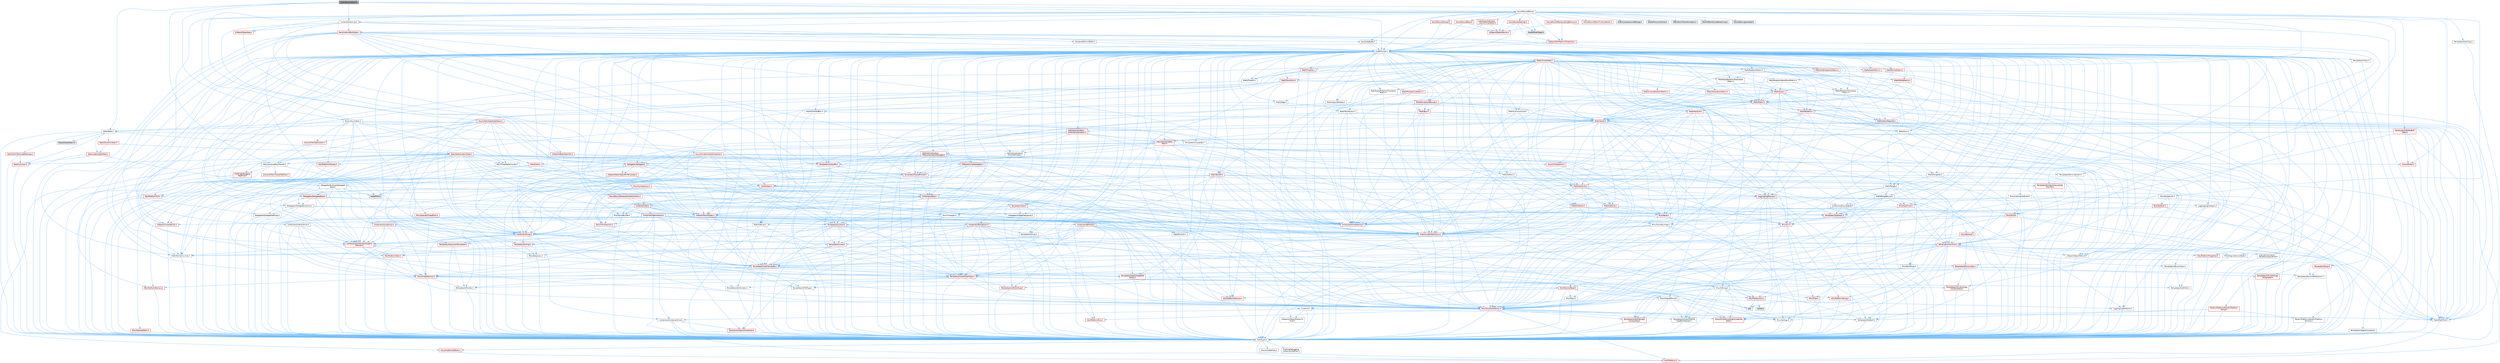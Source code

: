 digraph "AudioDecompress.h"
{
 // INTERACTIVE_SVG=YES
 // LATEX_PDF_SIZE
  bgcolor="transparent";
  edge [fontname=Helvetica,fontsize=10,labelfontname=Helvetica,labelfontsize=10];
  node [fontname=Helvetica,fontsize=10,shape=box,height=0.2,width=0.4];
  Node1 [id="Node000001",label="AudioDecompress.h",height=0.2,width=0.4,color="gray40", fillcolor="grey60", style="filled", fontcolor="black",tooltip=" "];
  Node1 -> Node2 [id="edge1_Node000001_Node000002",color="steelblue1",style="solid",tooltip=" "];
  Node2 [id="Node000002",label="CoreMinimal.h",height=0.2,width=0.4,color="grey40", fillcolor="white", style="filled",URL="$d7/d67/CoreMinimal_8h.html",tooltip=" "];
  Node2 -> Node3 [id="edge2_Node000002_Node000003",color="steelblue1",style="solid",tooltip=" "];
  Node3 [id="Node000003",label="CoreTypes.h",height=0.2,width=0.4,color="grey40", fillcolor="white", style="filled",URL="$dc/dec/CoreTypes_8h.html",tooltip=" "];
  Node3 -> Node4 [id="edge3_Node000003_Node000004",color="steelblue1",style="solid",tooltip=" "];
  Node4 [id="Node000004",label="HAL/Platform.h",height=0.2,width=0.4,color="red", fillcolor="#FFF0F0", style="filled",URL="$d9/dd0/Platform_8h.html",tooltip=" "];
  Node3 -> Node14 [id="edge4_Node000003_Node000014",color="steelblue1",style="solid",tooltip=" "];
  Node14 [id="Node000014",label="ProfilingDebugging\l/UMemoryDefines.h",height=0.2,width=0.4,color="grey40", fillcolor="white", style="filled",URL="$d2/da2/UMemoryDefines_8h.html",tooltip=" "];
  Node3 -> Node15 [id="edge5_Node000003_Node000015",color="steelblue1",style="solid",tooltip=" "];
  Node15 [id="Node000015",label="Misc/CoreMiscDefines.h",height=0.2,width=0.4,color="red", fillcolor="#FFF0F0", style="filled",URL="$da/d38/CoreMiscDefines_8h.html",tooltip=" "];
  Node15 -> Node4 [id="edge6_Node000015_Node000004",color="steelblue1",style="solid",tooltip=" "];
  Node3 -> Node16 [id="edge7_Node000003_Node000016",color="steelblue1",style="solid",tooltip=" "];
  Node16 [id="Node000016",label="Misc/CoreDefines.h",height=0.2,width=0.4,color="grey40", fillcolor="white", style="filled",URL="$d3/dd2/CoreDefines_8h.html",tooltip=" "];
  Node2 -> Node17 [id="edge8_Node000002_Node000017",color="steelblue1",style="solid",tooltip=" "];
  Node17 [id="Node000017",label="CoreFwd.h",height=0.2,width=0.4,color="grey40", fillcolor="white", style="filled",URL="$d1/d1e/CoreFwd_8h.html",tooltip=" "];
  Node17 -> Node3 [id="edge9_Node000017_Node000003",color="steelblue1",style="solid",tooltip=" "];
  Node17 -> Node18 [id="edge10_Node000017_Node000018",color="steelblue1",style="solid",tooltip=" "];
  Node18 [id="Node000018",label="Containers/ContainersFwd.h",height=0.2,width=0.4,color="grey40", fillcolor="white", style="filled",URL="$d4/d0a/ContainersFwd_8h.html",tooltip=" "];
  Node18 -> Node4 [id="edge11_Node000018_Node000004",color="steelblue1",style="solid",tooltip=" "];
  Node18 -> Node3 [id="edge12_Node000018_Node000003",color="steelblue1",style="solid",tooltip=" "];
  Node18 -> Node19 [id="edge13_Node000018_Node000019",color="steelblue1",style="solid",tooltip=" "];
  Node19 [id="Node000019",label="Traits/IsContiguousContainer.h",height=0.2,width=0.4,color="red", fillcolor="#FFF0F0", style="filled",URL="$d5/d3c/IsContiguousContainer_8h.html",tooltip=" "];
  Node19 -> Node3 [id="edge14_Node000019_Node000003",color="steelblue1",style="solid",tooltip=" "];
  Node17 -> Node22 [id="edge15_Node000017_Node000022",color="steelblue1",style="solid",tooltip=" "];
  Node22 [id="Node000022",label="Math/MathFwd.h",height=0.2,width=0.4,color="grey40", fillcolor="white", style="filled",URL="$d2/d10/MathFwd_8h.html",tooltip=" "];
  Node22 -> Node4 [id="edge16_Node000022_Node000004",color="steelblue1",style="solid",tooltip=" "];
  Node17 -> Node23 [id="edge17_Node000017_Node000023",color="steelblue1",style="solid",tooltip=" "];
  Node23 [id="Node000023",label="UObject/UObjectHierarchy\lFwd.h",height=0.2,width=0.4,color="grey40", fillcolor="white", style="filled",URL="$d3/d13/UObjectHierarchyFwd_8h.html",tooltip=" "];
  Node2 -> Node23 [id="edge18_Node000002_Node000023",color="steelblue1",style="solid",tooltip=" "];
  Node2 -> Node18 [id="edge19_Node000002_Node000018",color="steelblue1",style="solid",tooltip=" "];
  Node2 -> Node24 [id="edge20_Node000002_Node000024",color="steelblue1",style="solid",tooltip=" "];
  Node24 [id="Node000024",label="Misc/VarArgs.h",height=0.2,width=0.4,color="grey40", fillcolor="white", style="filled",URL="$d5/d6f/VarArgs_8h.html",tooltip=" "];
  Node24 -> Node3 [id="edge21_Node000024_Node000003",color="steelblue1",style="solid",tooltip=" "];
  Node2 -> Node25 [id="edge22_Node000002_Node000025",color="steelblue1",style="solid",tooltip=" "];
  Node25 [id="Node000025",label="Logging/LogVerbosity.h",height=0.2,width=0.4,color="grey40", fillcolor="white", style="filled",URL="$d2/d8f/LogVerbosity_8h.html",tooltip=" "];
  Node25 -> Node3 [id="edge23_Node000025_Node000003",color="steelblue1",style="solid",tooltip=" "];
  Node2 -> Node26 [id="edge24_Node000002_Node000026",color="steelblue1",style="solid",tooltip=" "];
  Node26 [id="Node000026",label="Misc/OutputDevice.h",height=0.2,width=0.4,color="grey40", fillcolor="white", style="filled",URL="$d7/d32/OutputDevice_8h.html",tooltip=" "];
  Node26 -> Node17 [id="edge25_Node000026_Node000017",color="steelblue1",style="solid",tooltip=" "];
  Node26 -> Node3 [id="edge26_Node000026_Node000003",color="steelblue1",style="solid",tooltip=" "];
  Node26 -> Node25 [id="edge27_Node000026_Node000025",color="steelblue1",style="solid",tooltip=" "];
  Node26 -> Node24 [id="edge28_Node000026_Node000024",color="steelblue1",style="solid",tooltip=" "];
  Node26 -> Node27 [id="edge29_Node000026_Node000027",color="steelblue1",style="solid",tooltip=" "];
  Node27 [id="Node000027",label="Templates/IsArrayOrRefOf\lTypeByPredicate.h",height=0.2,width=0.4,color="grey40", fillcolor="white", style="filled",URL="$d6/da1/IsArrayOrRefOfTypeByPredicate_8h.html",tooltip=" "];
  Node27 -> Node3 [id="edge30_Node000027_Node000003",color="steelblue1",style="solid",tooltip=" "];
  Node26 -> Node28 [id="edge31_Node000026_Node000028",color="steelblue1",style="solid",tooltip=" "];
  Node28 [id="Node000028",label="Templates/IsValidVariadic\lFunctionArg.h",height=0.2,width=0.4,color="red", fillcolor="#FFF0F0", style="filled",URL="$d0/dc8/IsValidVariadicFunctionArg_8h.html",tooltip=" "];
  Node28 -> Node3 [id="edge32_Node000028_Node000003",color="steelblue1",style="solid",tooltip=" "];
  Node26 -> Node30 [id="edge33_Node000026_Node000030",color="steelblue1",style="solid",tooltip=" "];
  Node30 [id="Node000030",label="Traits/IsCharEncodingCompatible\lWith.h",height=0.2,width=0.4,color="red", fillcolor="#FFF0F0", style="filled",URL="$df/dd1/IsCharEncodingCompatibleWith_8h.html",tooltip=" "];
  Node2 -> Node32 [id="edge34_Node000002_Node000032",color="steelblue1",style="solid",tooltip=" "];
  Node32 [id="Node000032",label="HAL/PlatformCrt.h",height=0.2,width=0.4,color="red", fillcolor="#FFF0F0", style="filled",URL="$d8/d75/PlatformCrt_8h.html",tooltip=" "];
  Node32 -> Node33 [id="edge35_Node000032_Node000033",color="steelblue1",style="solid",tooltip=" "];
  Node33 [id="Node000033",label="new",height=0.2,width=0.4,color="grey60", fillcolor="#E0E0E0", style="filled",tooltip=" "];
  Node32 -> Node34 [id="edge36_Node000032_Node000034",color="steelblue1",style="solid",tooltip=" "];
  Node34 [id="Node000034",label="wchar.h",height=0.2,width=0.4,color="grey60", fillcolor="#E0E0E0", style="filled",tooltip=" "];
  Node2 -> Node42 [id="edge37_Node000002_Node000042",color="steelblue1",style="solid",tooltip=" "];
  Node42 [id="Node000042",label="HAL/PlatformMisc.h",height=0.2,width=0.4,color="red", fillcolor="#FFF0F0", style="filled",URL="$d0/df5/PlatformMisc_8h.html",tooltip=" "];
  Node42 -> Node3 [id="edge38_Node000042_Node000003",color="steelblue1",style="solid",tooltip=" "];
  Node2 -> Node61 [id="edge39_Node000002_Node000061",color="steelblue1",style="solid",tooltip=" "];
  Node61 [id="Node000061",label="Misc/AssertionMacros.h",height=0.2,width=0.4,color="red", fillcolor="#FFF0F0", style="filled",URL="$d0/dfa/AssertionMacros_8h.html",tooltip=" "];
  Node61 -> Node3 [id="edge40_Node000061_Node000003",color="steelblue1",style="solid",tooltip=" "];
  Node61 -> Node4 [id="edge41_Node000061_Node000004",color="steelblue1",style="solid",tooltip=" "];
  Node61 -> Node42 [id="edge42_Node000061_Node000042",color="steelblue1",style="solid",tooltip=" "];
  Node61 -> Node62 [id="edge43_Node000061_Node000062",color="steelblue1",style="solid",tooltip=" "];
  Node62 [id="Node000062",label="Templates/EnableIf.h",height=0.2,width=0.4,color="grey40", fillcolor="white", style="filled",URL="$d7/d60/EnableIf_8h.html",tooltip=" "];
  Node62 -> Node3 [id="edge44_Node000062_Node000003",color="steelblue1",style="solid",tooltip=" "];
  Node61 -> Node27 [id="edge45_Node000061_Node000027",color="steelblue1",style="solid",tooltip=" "];
  Node61 -> Node28 [id="edge46_Node000061_Node000028",color="steelblue1",style="solid",tooltip=" "];
  Node61 -> Node30 [id="edge47_Node000061_Node000030",color="steelblue1",style="solid",tooltip=" "];
  Node61 -> Node24 [id="edge48_Node000061_Node000024",color="steelblue1",style="solid",tooltip=" "];
  Node2 -> Node70 [id="edge49_Node000002_Node000070",color="steelblue1",style="solid",tooltip=" "];
  Node70 [id="Node000070",label="Templates/IsPointer.h",height=0.2,width=0.4,color="grey40", fillcolor="white", style="filled",URL="$d7/d05/IsPointer_8h.html",tooltip=" "];
  Node70 -> Node3 [id="edge50_Node000070_Node000003",color="steelblue1",style="solid",tooltip=" "];
  Node2 -> Node71 [id="edge51_Node000002_Node000071",color="steelblue1",style="solid",tooltip=" "];
  Node71 [id="Node000071",label="HAL/PlatformMemory.h",height=0.2,width=0.4,color="red", fillcolor="#FFF0F0", style="filled",URL="$de/d68/PlatformMemory_8h.html",tooltip=" "];
  Node71 -> Node3 [id="edge52_Node000071_Node000003",color="steelblue1",style="solid",tooltip=" "];
  Node2 -> Node54 [id="edge53_Node000002_Node000054",color="steelblue1",style="solid",tooltip=" "];
  Node54 [id="Node000054",label="HAL/PlatformAtomics.h",height=0.2,width=0.4,color="red", fillcolor="#FFF0F0", style="filled",URL="$d3/d36/PlatformAtomics_8h.html",tooltip=" "];
  Node54 -> Node3 [id="edge54_Node000054_Node000003",color="steelblue1",style="solid",tooltip=" "];
  Node2 -> Node76 [id="edge55_Node000002_Node000076",color="steelblue1",style="solid",tooltip=" "];
  Node76 [id="Node000076",label="Misc/Exec.h",height=0.2,width=0.4,color="grey40", fillcolor="white", style="filled",URL="$de/ddb/Exec_8h.html",tooltip=" "];
  Node76 -> Node3 [id="edge56_Node000076_Node000003",color="steelblue1",style="solid",tooltip=" "];
  Node76 -> Node61 [id="edge57_Node000076_Node000061",color="steelblue1",style="solid",tooltip=" "];
  Node2 -> Node77 [id="edge58_Node000002_Node000077",color="steelblue1",style="solid",tooltip=" "];
  Node77 [id="Node000077",label="HAL/MemoryBase.h",height=0.2,width=0.4,color="red", fillcolor="#FFF0F0", style="filled",URL="$d6/d9f/MemoryBase_8h.html",tooltip=" "];
  Node77 -> Node3 [id="edge59_Node000077_Node000003",color="steelblue1",style="solid",tooltip=" "];
  Node77 -> Node54 [id="edge60_Node000077_Node000054",color="steelblue1",style="solid",tooltip=" "];
  Node77 -> Node32 [id="edge61_Node000077_Node000032",color="steelblue1",style="solid",tooltip=" "];
  Node77 -> Node76 [id="edge62_Node000077_Node000076",color="steelblue1",style="solid",tooltip=" "];
  Node77 -> Node26 [id="edge63_Node000077_Node000026",color="steelblue1",style="solid",tooltip=" "];
  Node2 -> Node87 [id="edge64_Node000002_Node000087",color="steelblue1",style="solid",tooltip=" "];
  Node87 [id="Node000087",label="HAL/UnrealMemory.h",height=0.2,width=0.4,color="red", fillcolor="#FFF0F0", style="filled",URL="$d9/d96/UnrealMemory_8h.html",tooltip=" "];
  Node87 -> Node3 [id="edge65_Node000087_Node000003",color="steelblue1",style="solid",tooltip=" "];
  Node87 -> Node77 [id="edge66_Node000087_Node000077",color="steelblue1",style="solid",tooltip=" "];
  Node87 -> Node71 [id="edge67_Node000087_Node000071",color="steelblue1",style="solid",tooltip=" "];
  Node87 -> Node70 [id="edge68_Node000087_Node000070",color="steelblue1",style="solid",tooltip=" "];
  Node2 -> Node89 [id="edge69_Node000002_Node000089",color="steelblue1",style="solid",tooltip=" "];
  Node89 [id="Node000089",label="Templates/IsArithmetic.h",height=0.2,width=0.4,color="grey40", fillcolor="white", style="filled",URL="$d2/d5d/IsArithmetic_8h.html",tooltip=" "];
  Node89 -> Node3 [id="edge70_Node000089_Node000003",color="steelblue1",style="solid",tooltip=" "];
  Node2 -> Node83 [id="edge71_Node000002_Node000083",color="steelblue1",style="solid",tooltip=" "];
  Node83 [id="Node000083",label="Templates/AndOrNot.h",height=0.2,width=0.4,color="grey40", fillcolor="white", style="filled",URL="$db/d0a/AndOrNot_8h.html",tooltip=" "];
  Node83 -> Node3 [id="edge72_Node000083_Node000003",color="steelblue1",style="solid",tooltip=" "];
  Node2 -> Node90 [id="edge73_Node000002_Node000090",color="steelblue1",style="solid",tooltip=" "];
  Node90 [id="Node000090",label="Templates/IsPODType.h",height=0.2,width=0.4,color="grey40", fillcolor="white", style="filled",URL="$d7/db1/IsPODType_8h.html",tooltip=" "];
  Node90 -> Node3 [id="edge74_Node000090_Node000003",color="steelblue1",style="solid",tooltip=" "];
  Node2 -> Node91 [id="edge75_Node000002_Node000091",color="steelblue1",style="solid",tooltip=" "];
  Node91 [id="Node000091",label="Templates/IsUECoreType.h",height=0.2,width=0.4,color="red", fillcolor="#FFF0F0", style="filled",URL="$d1/db8/IsUECoreType_8h.html",tooltip=" "];
  Node91 -> Node3 [id="edge76_Node000091_Node000003",color="steelblue1",style="solid",tooltip=" "];
  Node2 -> Node84 [id="edge77_Node000002_Node000084",color="steelblue1",style="solid",tooltip=" "];
  Node84 [id="Node000084",label="Templates/IsTriviallyCopy\lConstructible.h",height=0.2,width=0.4,color="red", fillcolor="#FFF0F0", style="filled",URL="$d3/d78/IsTriviallyCopyConstructible_8h.html",tooltip=" "];
  Node84 -> Node3 [id="edge78_Node000084_Node000003",color="steelblue1",style="solid",tooltip=" "];
  Node2 -> Node92 [id="edge79_Node000002_Node000092",color="steelblue1",style="solid",tooltip=" "];
  Node92 [id="Node000092",label="Templates/UnrealTypeTraits.h",height=0.2,width=0.4,color="red", fillcolor="#FFF0F0", style="filled",URL="$d2/d2d/UnrealTypeTraits_8h.html",tooltip=" "];
  Node92 -> Node3 [id="edge80_Node000092_Node000003",color="steelblue1",style="solid",tooltip=" "];
  Node92 -> Node70 [id="edge81_Node000092_Node000070",color="steelblue1",style="solid",tooltip=" "];
  Node92 -> Node61 [id="edge82_Node000092_Node000061",color="steelblue1",style="solid",tooltip=" "];
  Node92 -> Node83 [id="edge83_Node000092_Node000083",color="steelblue1",style="solid",tooltip=" "];
  Node92 -> Node62 [id="edge84_Node000092_Node000062",color="steelblue1",style="solid",tooltip=" "];
  Node92 -> Node89 [id="edge85_Node000092_Node000089",color="steelblue1",style="solid",tooltip=" "];
  Node92 -> Node90 [id="edge86_Node000092_Node000090",color="steelblue1",style="solid",tooltip=" "];
  Node92 -> Node91 [id="edge87_Node000092_Node000091",color="steelblue1",style="solid",tooltip=" "];
  Node92 -> Node84 [id="edge88_Node000092_Node000084",color="steelblue1",style="solid",tooltip=" "];
  Node2 -> Node62 [id="edge89_Node000002_Node000062",color="steelblue1",style="solid",tooltip=" "];
  Node2 -> Node94 [id="edge90_Node000002_Node000094",color="steelblue1",style="solid",tooltip=" "];
  Node94 [id="Node000094",label="Templates/RemoveReference.h",height=0.2,width=0.4,color="grey40", fillcolor="white", style="filled",URL="$da/dbe/RemoveReference_8h.html",tooltip=" "];
  Node94 -> Node3 [id="edge91_Node000094_Node000003",color="steelblue1",style="solid",tooltip=" "];
  Node2 -> Node95 [id="edge92_Node000002_Node000095",color="steelblue1",style="solid",tooltip=" "];
  Node95 [id="Node000095",label="Templates/IntegralConstant.h",height=0.2,width=0.4,color="grey40", fillcolor="white", style="filled",URL="$db/d1b/IntegralConstant_8h.html",tooltip=" "];
  Node95 -> Node3 [id="edge93_Node000095_Node000003",color="steelblue1",style="solid",tooltip=" "];
  Node2 -> Node96 [id="edge94_Node000002_Node000096",color="steelblue1",style="solid",tooltip=" "];
  Node96 [id="Node000096",label="Templates/IsClass.h",height=0.2,width=0.4,color="grey40", fillcolor="white", style="filled",URL="$db/dcb/IsClass_8h.html",tooltip=" "];
  Node96 -> Node3 [id="edge95_Node000096_Node000003",color="steelblue1",style="solid",tooltip=" "];
  Node2 -> Node97 [id="edge96_Node000002_Node000097",color="steelblue1",style="solid",tooltip=" "];
  Node97 [id="Node000097",label="Templates/TypeCompatible\lBytes.h",height=0.2,width=0.4,color="red", fillcolor="#FFF0F0", style="filled",URL="$df/d0a/TypeCompatibleBytes_8h.html",tooltip=" "];
  Node97 -> Node3 [id="edge97_Node000097_Node000003",color="steelblue1",style="solid",tooltip=" "];
  Node97 -> Node33 [id="edge98_Node000097_Node000033",color="steelblue1",style="solid",tooltip=" "];
  Node2 -> Node19 [id="edge99_Node000002_Node000019",color="steelblue1",style="solid",tooltip=" "];
  Node2 -> Node98 [id="edge100_Node000002_Node000098",color="steelblue1",style="solid",tooltip=" "];
  Node98 [id="Node000098",label="Templates/UnrealTemplate.h",height=0.2,width=0.4,color="red", fillcolor="#FFF0F0", style="filled",URL="$d4/d24/UnrealTemplate_8h.html",tooltip=" "];
  Node98 -> Node3 [id="edge101_Node000098_Node000003",color="steelblue1",style="solid",tooltip=" "];
  Node98 -> Node70 [id="edge102_Node000098_Node000070",color="steelblue1",style="solid",tooltip=" "];
  Node98 -> Node87 [id="edge103_Node000098_Node000087",color="steelblue1",style="solid",tooltip=" "];
  Node98 -> Node92 [id="edge104_Node000098_Node000092",color="steelblue1",style="solid",tooltip=" "];
  Node98 -> Node94 [id="edge105_Node000098_Node000094",color="steelblue1",style="solid",tooltip=" "];
  Node98 -> Node97 [id="edge106_Node000098_Node000097",color="steelblue1",style="solid",tooltip=" "];
  Node98 -> Node19 [id="edge107_Node000098_Node000019",color="steelblue1",style="solid",tooltip=" "];
  Node2 -> Node47 [id="edge108_Node000002_Node000047",color="steelblue1",style="solid",tooltip=" "];
  Node47 [id="Node000047",label="Math/NumericLimits.h",height=0.2,width=0.4,color="grey40", fillcolor="white", style="filled",URL="$df/d1b/NumericLimits_8h.html",tooltip=" "];
  Node47 -> Node3 [id="edge109_Node000047_Node000003",color="steelblue1",style="solid",tooltip=" "];
  Node2 -> Node102 [id="edge110_Node000002_Node000102",color="steelblue1",style="solid",tooltip=" "];
  Node102 [id="Node000102",label="HAL/PlatformMath.h",height=0.2,width=0.4,color="red", fillcolor="#FFF0F0", style="filled",URL="$dc/d53/PlatformMath_8h.html",tooltip=" "];
  Node102 -> Node3 [id="edge111_Node000102_Node000003",color="steelblue1",style="solid",tooltip=" "];
  Node2 -> Node85 [id="edge112_Node000002_Node000085",color="steelblue1",style="solid",tooltip=" "];
  Node85 [id="Node000085",label="Templates/IsTriviallyCopy\lAssignable.h",height=0.2,width=0.4,color="red", fillcolor="#FFF0F0", style="filled",URL="$d2/df2/IsTriviallyCopyAssignable_8h.html",tooltip=" "];
  Node85 -> Node3 [id="edge113_Node000085_Node000003",color="steelblue1",style="solid",tooltip=" "];
  Node2 -> Node110 [id="edge114_Node000002_Node000110",color="steelblue1",style="solid",tooltip=" "];
  Node110 [id="Node000110",label="Templates/MemoryOps.h",height=0.2,width=0.4,color="red", fillcolor="#FFF0F0", style="filled",URL="$db/dea/MemoryOps_8h.html",tooltip=" "];
  Node110 -> Node3 [id="edge115_Node000110_Node000003",color="steelblue1",style="solid",tooltip=" "];
  Node110 -> Node87 [id="edge116_Node000110_Node000087",color="steelblue1",style="solid",tooltip=" "];
  Node110 -> Node85 [id="edge117_Node000110_Node000085",color="steelblue1",style="solid",tooltip=" "];
  Node110 -> Node84 [id="edge118_Node000110_Node000084",color="steelblue1",style="solid",tooltip=" "];
  Node110 -> Node92 [id="edge119_Node000110_Node000092",color="steelblue1",style="solid",tooltip=" "];
  Node110 -> Node33 [id="edge120_Node000110_Node000033",color="steelblue1",style="solid",tooltip=" "];
  Node2 -> Node111 [id="edge121_Node000002_Node000111",color="steelblue1",style="solid",tooltip=" "];
  Node111 [id="Node000111",label="Containers/ContainerAllocation\lPolicies.h",height=0.2,width=0.4,color="red", fillcolor="#FFF0F0", style="filled",URL="$d7/dff/ContainerAllocationPolicies_8h.html",tooltip=" "];
  Node111 -> Node3 [id="edge122_Node000111_Node000003",color="steelblue1",style="solid",tooltip=" "];
  Node111 -> Node111 [id="edge123_Node000111_Node000111",color="steelblue1",style="solid",tooltip=" "];
  Node111 -> Node102 [id="edge124_Node000111_Node000102",color="steelblue1",style="solid",tooltip=" "];
  Node111 -> Node87 [id="edge125_Node000111_Node000087",color="steelblue1",style="solid",tooltip=" "];
  Node111 -> Node47 [id="edge126_Node000111_Node000047",color="steelblue1",style="solid",tooltip=" "];
  Node111 -> Node61 [id="edge127_Node000111_Node000061",color="steelblue1",style="solid",tooltip=" "];
  Node111 -> Node110 [id="edge128_Node000111_Node000110",color="steelblue1",style="solid",tooltip=" "];
  Node111 -> Node97 [id="edge129_Node000111_Node000097",color="steelblue1",style="solid",tooltip=" "];
  Node2 -> Node114 [id="edge130_Node000002_Node000114",color="steelblue1",style="solid",tooltip=" "];
  Node114 [id="Node000114",label="Templates/IsEnumClass.h",height=0.2,width=0.4,color="grey40", fillcolor="white", style="filled",URL="$d7/d15/IsEnumClass_8h.html",tooltip=" "];
  Node114 -> Node3 [id="edge131_Node000114_Node000003",color="steelblue1",style="solid",tooltip=" "];
  Node114 -> Node83 [id="edge132_Node000114_Node000083",color="steelblue1",style="solid",tooltip=" "];
  Node2 -> Node115 [id="edge133_Node000002_Node000115",color="steelblue1",style="solid",tooltip=" "];
  Node115 [id="Node000115",label="HAL/PlatformProperties.h",height=0.2,width=0.4,color="red", fillcolor="#FFF0F0", style="filled",URL="$d9/db0/PlatformProperties_8h.html",tooltip=" "];
  Node115 -> Node3 [id="edge134_Node000115_Node000003",color="steelblue1",style="solid",tooltip=" "];
  Node2 -> Node118 [id="edge135_Node000002_Node000118",color="steelblue1",style="solid",tooltip=" "];
  Node118 [id="Node000118",label="Misc/EngineVersionBase.h",height=0.2,width=0.4,color="grey40", fillcolor="white", style="filled",URL="$d5/d2b/EngineVersionBase_8h.html",tooltip=" "];
  Node118 -> Node3 [id="edge136_Node000118_Node000003",color="steelblue1",style="solid",tooltip=" "];
  Node2 -> Node119 [id="edge137_Node000002_Node000119",color="steelblue1",style="solid",tooltip=" "];
  Node119 [id="Node000119",label="Internationalization\l/TextNamespaceFwd.h",height=0.2,width=0.4,color="grey40", fillcolor="white", style="filled",URL="$d8/d97/TextNamespaceFwd_8h.html",tooltip=" "];
  Node119 -> Node3 [id="edge138_Node000119_Node000003",color="steelblue1",style="solid",tooltip=" "];
  Node2 -> Node120 [id="edge139_Node000002_Node000120",color="steelblue1",style="solid",tooltip=" "];
  Node120 [id="Node000120",label="Serialization/Archive.h",height=0.2,width=0.4,color="red", fillcolor="#FFF0F0", style="filled",URL="$d7/d3b/Archive_8h.html",tooltip=" "];
  Node120 -> Node17 [id="edge140_Node000120_Node000017",color="steelblue1",style="solid",tooltip=" "];
  Node120 -> Node3 [id="edge141_Node000120_Node000003",color="steelblue1",style="solid",tooltip=" "];
  Node120 -> Node115 [id="edge142_Node000120_Node000115",color="steelblue1",style="solid",tooltip=" "];
  Node120 -> Node119 [id="edge143_Node000120_Node000119",color="steelblue1",style="solid",tooltip=" "];
  Node120 -> Node22 [id="edge144_Node000120_Node000022",color="steelblue1",style="solid",tooltip=" "];
  Node120 -> Node61 [id="edge145_Node000120_Node000061",color="steelblue1",style="solid",tooltip=" "];
  Node120 -> Node118 [id="edge146_Node000120_Node000118",color="steelblue1",style="solid",tooltip=" "];
  Node120 -> Node24 [id="edge147_Node000120_Node000024",color="steelblue1",style="solid",tooltip=" "];
  Node120 -> Node62 [id="edge148_Node000120_Node000062",color="steelblue1",style="solid",tooltip=" "];
  Node120 -> Node27 [id="edge149_Node000120_Node000027",color="steelblue1",style="solid",tooltip=" "];
  Node120 -> Node114 [id="edge150_Node000120_Node000114",color="steelblue1",style="solid",tooltip=" "];
  Node120 -> Node28 [id="edge151_Node000120_Node000028",color="steelblue1",style="solid",tooltip=" "];
  Node120 -> Node98 [id="edge152_Node000120_Node000098",color="steelblue1",style="solid",tooltip=" "];
  Node120 -> Node30 [id="edge153_Node000120_Node000030",color="steelblue1",style="solid",tooltip=" "];
  Node120 -> Node123 [id="edge154_Node000120_Node000123",color="steelblue1",style="solid",tooltip=" "];
  Node123 [id="Node000123",label="UObject/ObjectVersion.h",height=0.2,width=0.4,color="grey40", fillcolor="white", style="filled",URL="$da/d63/ObjectVersion_8h.html",tooltip=" "];
  Node123 -> Node3 [id="edge155_Node000123_Node000003",color="steelblue1",style="solid",tooltip=" "];
  Node2 -> Node124 [id="edge156_Node000002_Node000124",color="steelblue1",style="solid",tooltip=" "];
  Node124 [id="Node000124",label="Templates/Less.h",height=0.2,width=0.4,color="grey40", fillcolor="white", style="filled",URL="$de/dc8/Less_8h.html",tooltip=" "];
  Node124 -> Node3 [id="edge157_Node000124_Node000003",color="steelblue1",style="solid",tooltip=" "];
  Node124 -> Node98 [id="edge158_Node000124_Node000098",color="steelblue1",style="solid",tooltip=" "];
  Node2 -> Node125 [id="edge159_Node000002_Node000125",color="steelblue1",style="solid",tooltip=" "];
  Node125 [id="Node000125",label="Templates/Sorting.h",height=0.2,width=0.4,color="red", fillcolor="#FFF0F0", style="filled",URL="$d3/d9e/Sorting_8h.html",tooltip=" "];
  Node125 -> Node3 [id="edge160_Node000125_Node000003",color="steelblue1",style="solid",tooltip=" "];
  Node125 -> Node102 [id="edge161_Node000125_Node000102",color="steelblue1",style="solid",tooltip=" "];
  Node125 -> Node124 [id="edge162_Node000125_Node000124",color="steelblue1",style="solid",tooltip=" "];
  Node2 -> Node136 [id="edge163_Node000002_Node000136",color="steelblue1",style="solid",tooltip=" "];
  Node136 [id="Node000136",label="Misc/Char.h",height=0.2,width=0.4,color="red", fillcolor="#FFF0F0", style="filled",URL="$d0/d58/Char_8h.html",tooltip=" "];
  Node136 -> Node3 [id="edge164_Node000136_Node000003",color="steelblue1",style="solid",tooltip=" "];
  Node2 -> Node139 [id="edge165_Node000002_Node000139",color="steelblue1",style="solid",tooltip=" "];
  Node139 [id="Node000139",label="GenericPlatform/GenericPlatform\lStricmp.h",height=0.2,width=0.4,color="grey40", fillcolor="white", style="filled",URL="$d2/d86/GenericPlatformStricmp_8h.html",tooltip=" "];
  Node139 -> Node3 [id="edge166_Node000139_Node000003",color="steelblue1",style="solid",tooltip=" "];
  Node2 -> Node140 [id="edge167_Node000002_Node000140",color="steelblue1",style="solid",tooltip=" "];
  Node140 [id="Node000140",label="GenericPlatform/GenericPlatform\lString.h",height=0.2,width=0.4,color="red", fillcolor="#FFF0F0", style="filled",URL="$dd/d20/GenericPlatformString_8h.html",tooltip=" "];
  Node140 -> Node3 [id="edge168_Node000140_Node000003",color="steelblue1",style="solid",tooltip=" "];
  Node140 -> Node139 [id="edge169_Node000140_Node000139",color="steelblue1",style="solid",tooltip=" "];
  Node140 -> Node62 [id="edge170_Node000140_Node000062",color="steelblue1",style="solid",tooltip=" "];
  Node140 -> Node30 [id="edge171_Node000140_Node000030",color="steelblue1",style="solid",tooltip=" "];
  Node2 -> Node73 [id="edge172_Node000002_Node000073",color="steelblue1",style="solid",tooltip=" "];
  Node73 [id="Node000073",label="HAL/PlatformString.h",height=0.2,width=0.4,color="red", fillcolor="#FFF0F0", style="filled",URL="$db/db5/PlatformString_8h.html",tooltip=" "];
  Node73 -> Node3 [id="edge173_Node000073_Node000003",color="steelblue1",style="solid",tooltip=" "];
  Node2 -> Node143 [id="edge174_Node000002_Node000143",color="steelblue1",style="solid",tooltip=" "];
  Node143 [id="Node000143",label="Misc/CString.h",height=0.2,width=0.4,color="grey40", fillcolor="white", style="filled",URL="$d2/d49/CString_8h.html",tooltip=" "];
  Node143 -> Node3 [id="edge175_Node000143_Node000003",color="steelblue1",style="solid",tooltip=" "];
  Node143 -> Node32 [id="edge176_Node000143_Node000032",color="steelblue1",style="solid",tooltip=" "];
  Node143 -> Node73 [id="edge177_Node000143_Node000073",color="steelblue1",style="solid",tooltip=" "];
  Node143 -> Node61 [id="edge178_Node000143_Node000061",color="steelblue1",style="solid",tooltip=" "];
  Node143 -> Node136 [id="edge179_Node000143_Node000136",color="steelblue1",style="solid",tooltip=" "];
  Node143 -> Node24 [id="edge180_Node000143_Node000024",color="steelblue1",style="solid",tooltip=" "];
  Node143 -> Node27 [id="edge181_Node000143_Node000027",color="steelblue1",style="solid",tooltip=" "];
  Node143 -> Node28 [id="edge182_Node000143_Node000028",color="steelblue1",style="solid",tooltip=" "];
  Node143 -> Node30 [id="edge183_Node000143_Node000030",color="steelblue1",style="solid",tooltip=" "];
  Node2 -> Node144 [id="edge184_Node000002_Node000144",color="steelblue1",style="solid",tooltip=" "];
  Node144 [id="Node000144",label="Misc/Crc.h",height=0.2,width=0.4,color="red", fillcolor="#FFF0F0", style="filled",URL="$d4/dd2/Crc_8h.html",tooltip=" "];
  Node144 -> Node3 [id="edge185_Node000144_Node000003",color="steelblue1",style="solid",tooltip=" "];
  Node144 -> Node73 [id="edge186_Node000144_Node000073",color="steelblue1",style="solid",tooltip=" "];
  Node144 -> Node61 [id="edge187_Node000144_Node000061",color="steelblue1",style="solid",tooltip=" "];
  Node144 -> Node143 [id="edge188_Node000144_Node000143",color="steelblue1",style="solid",tooltip=" "];
  Node144 -> Node136 [id="edge189_Node000144_Node000136",color="steelblue1",style="solid",tooltip=" "];
  Node144 -> Node92 [id="edge190_Node000144_Node000092",color="steelblue1",style="solid",tooltip=" "];
  Node2 -> Node135 [id="edge191_Node000002_Node000135",color="steelblue1",style="solid",tooltip=" "];
  Node135 [id="Node000135",label="Math/UnrealMathUtility.h",height=0.2,width=0.4,color="red", fillcolor="#FFF0F0", style="filled",URL="$db/db8/UnrealMathUtility_8h.html",tooltip=" "];
  Node135 -> Node3 [id="edge192_Node000135_Node000003",color="steelblue1",style="solid",tooltip=" "];
  Node135 -> Node61 [id="edge193_Node000135_Node000061",color="steelblue1",style="solid",tooltip=" "];
  Node135 -> Node102 [id="edge194_Node000135_Node000102",color="steelblue1",style="solid",tooltip=" "];
  Node135 -> Node22 [id="edge195_Node000135_Node000022",color="steelblue1",style="solid",tooltip=" "];
  Node2 -> Node145 [id="edge196_Node000002_Node000145",color="steelblue1",style="solid",tooltip=" "];
  Node145 [id="Node000145",label="Containers/UnrealString.h",height=0.2,width=0.4,color="red", fillcolor="#FFF0F0", style="filled",URL="$d5/dba/UnrealString_8h.html",tooltip=" "];
  Node2 -> Node149 [id="edge197_Node000002_Node000149",color="steelblue1",style="solid",tooltip=" "];
  Node149 [id="Node000149",label="Containers/Array.h",height=0.2,width=0.4,color="red", fillcolor="#FFF0F0", style="filled",URL="$df/dd0/Array_8h.html",tooltip=" "];
  Node149 -> Node3 [id="edge198_Node000149_Node000003",color="steelblue1",style="solid",tooltip=" "];
  Node149 -> Node61 [id="edge199_Node000149_Node000061",color="steelblue1",style="solid",tooltip=" "];
  Node149 -> Node87 [id="edge200_Node000149_Node000087",color="steelblue1",style="solid",tooltip=" "];
  Node149 -> Node92 [id="edge201_Node000149_Node000092",color="steelblue1",style="solid",tooltip=" "];
  Node149 -> Node98 [id="edge202_Node000149_Node000098",color="steelblue1",style="solid",tooltip=" "];
  Node149 -> Node111 [id="edge203_Node000149_Node000111",color="steelblue1",style="solid",tooltip=" "];
  Node149 -> Node120 [id="edge204_Node000149_Node000120",color="steelblue1",style="solid",tooltip=" "];
  Node149 -> Node128 [id="edge205_Node000149_Node000128",color="steelblue1",style="solid",tooltip=" "];
  Node128 [id="Node000128",label="Templates/Invoke.h",height=0.2,width=0.4,color="red", fillcolor="#FFF0F0", style="filled",URL="$d7/deb/Invoke_8h.html",tooltip=" "];
  Node128 -> Node3 [id="edge206_Node000128_Node000003",color="steelblue1",style="solid",tooltip=" "];
  Node128 -> Node98 [id="edge207_Node000128_Node000098",color="steelblue1",style="solid",tooltip=" "];
  Node149 -> Node124 [id="edge208_Node000149_Node000124",color="steelblue1",style="solid",tooltip=" "];
  Node149 -> Node125 [id="edge209_Node000149_Node000125",color="steelblue1",style="solid",tooltip=" "];
  Node149 -> Node172 [id="edge210_Node000149_Node000172",color="steelblue1",style="solid",tooltip=" "];
  Node172 [id="Node000172",label="Templates/AlignmentTemplates.h",height=0.2,width=0.4,color="red", fillcolor="#FFF0F0", style="filled",URL="$dd/d32/AlignmentTemplates_8h.html",tooltip=" "];
  Node172 -> Node3 [id="edge211_Node000172_Node000003",color="steelblue1",style="solid",tooltip=" "];
  Node172 -> Node70 [id="edge212_Node000172_Node000070",color="steelblue1",style="solid",tooltip=" "];
  Node2 -> Node173 [id="edge213_Node000002_Node000173",color="steelblue1",style="solid",tooltip=" "];
  Node173 [id="Node000173",label="Misc/FrameNumber.h",height=0.2,width=0.4,color="grey40", fillcolor="white", style="filled",URL="$dd/dbd/FrameNumber_8h.html",tooltip=" "];
  Node173 -> Node3 [id="edge214_Node000173_Node000003",color="steelblue1",style="solid",tooltip=" "];
  Node173 -> Node47 [id="edge215_Node000173_Node000047",color="steelblue1",style="solid",tooltip=" "];
  Node173 -> Node135 [id="edge216_Node000173_Node000135",color="steelblue1",style="solid",tooltip=" "];
  Node173 -> Node62 [id="edge217_Node000173_Node000062",color="steelblue1",style="solid",tooltip=" "];
  Node173 -> Node92 [id="edge218_Node000173_Node000092",color="steelblue1",style="solid",tooltip=" "];
  Node2 -> Node174 [id="edge219_Node000002_Node000174",color="steelblue1",style="solid",tooltip=" "];
  Node174 [id="Node000174",label="Misc/Timespan.h",height=0.2,width=0.4,color="grey40", fillcolor="white", style="filled",URL="$da/dd9/Timespan_8h.html",tooltip=" "];
  Node174 -> Node3 [id="edge220_Node000174_Node000003",color="steelblue1",style="solid",tooltip=" "];
  Node174 -> Node175 [id="edge221_Node000174_Node000175",color="steelblue1",style="solid",tooltip=" "];
  Node175 [id="Node000175",label="Math/Interval.h",height=0.2,width=0.4,color="grey40", fillcolor="white", style="filled",URL="$d1/d55/Interval_8h.html",tooltip=" "];
  Node175 -> Node3 [id="edge222_Node000175_Node000003",color="steelblue1",style="solid",tooltip=" "];
  Node175 -> Node89 [id="edge223_Node000175_Node000089",color="steelblue1",style="solid",tooltip=" "];
  Node175 -> Node92 [id="edge224_Node000175_Node000092",color="steelblue1",style="solid",tooltip=" "];
  Node175 -> Node47 [id="edge225_Node000175_Node000047",color="steelblue1",style="solid",tooltip=" "];
  Node175 -> Node135 [id="edge226_Node000175_Node000135",color="steelblue1",style="solid",tooltip=" "];
  Node174 -> Node135 [id="edge227_Node000174_Node000135",color="steelblue1",style="solid",tooltip=" "];
  Node174 -> Node61 [id="edge228_Node000174_Node000061",color="steelblue1",style="solid",tooltip=" "];
  Node2 -> Node176 [id="edge229_Node000002_Node000176",color="steelblue1",style="solid",tooltip=" "];
  Node176 [id="Node000176",label="Containers/StringConv.h",height=0.2,width=0.4,color="red", fillcolor="#FFF0F0", style="filled",URL="$d3/ddf/StringConv_8h.html",tooltip=" "];
  Node176 -> Node3 [id="edge230_Node000176_Node000003",color="steelblue1",style="solid",tooltip=" "];
  Node176 -> Node61 [id="edge231_Node000176_Node000061",color="steelblue1",style="solid",tooltip=" "];
  Node176 -> Node111 [id="edge232_Node000176_Node000111",color="steelblue1",style="solid",tooltip=" "];
  Node176 -> Node149 [id="edge233_Node000176_Node000149",color="steelblue1",style="solid",tooltip=" "];
  Node176 -> Node143 [id="edge234_Node000176_Node000143",color="steelblue1",style="solid",tooltip=" "];
  Node176 -> Node177 [id="edge235_Node000176_Node000177",color="steelblue1",style="solid",tooltip=" "];
  Node177 [id="Node000177",label="Templates/IsArray.h",height=0.2,width=0.4,color="grey40", fillcolor="white", style="filled",URL="$d8/d8d/IsArray_8h.html",tooltip=" "];
  Node177 -> Node3 [id="edge236_Node000177_Node000003",color="steelblue1",style="solid",tooltip=" "];
  Node176 -> Node98 [id="edge237_Node000176_Node000098",color="steelblue1",style="solid",tooltip=" "];
  Node176 -> Node92 [id="edge238_Node000176_Node000092",color="steelblue1",style="solid",tooltip=" "];
  Node176 -> Node30 [id="edge239_Node000176_Node000030",color="steelblue1",style="solid",tooltip=" "];
  Node176 -> Node19 [id="edge240_Node000176_Node000019",color="steelblue1",style="solid",tooltip=" "];
  Node2 -> Node178 [id="edge241_Node000002_Node000178",color="steelblue1",style="solid",tooltip=" "];
  Node178 [id="Node000178",label="UObject/UnrealNames.h",height=0.2,width=0.4,color="red", fillcolor="#FFF0F0", style="filled",URL="$d8/db1/UnrealNames_8h.html",tooltip=" "];
  Node178 -> Node3 [id="edge242_Node000178_Node000003",color="steelblue1",style="solid",tooltip=" "];
  Node2 -> Node180 [id="edge243_Node000002_Node000180",color="steelblue1",style="solid",tooltip=" "];
  Node180 [id="Node000180",label="UObject/NameTypes.h",height=0.2,width=0.4,color="red", fillcolor="#FFF0F0", style="filled",URL="$d6/d35/NameTypes_8h.html",tooltip=" "];
  Node180 -> Node3 [id="edge244_Node000180_Node000003",color="steelblue1",style="solid",tooltip=" "];
  Node180 -> Node61 [id="edge245_Node000180_Node000061",color="steelblue1",style="solid",tooltip=" "];
  Node180 -> Node87 [id="edge246_Node000180_Node000087",color="steelblue1",style="solid",tooltip=" "];
  Node180 -> Node92 [id="edge247_Node000180_Node000092",color="steelblue1",style="solid",tooltip=" "];
  Node180 -> Node98 [id="edge248_Node000180_Node000098",color="steelblue1",style="solid",tooltip=" "];
  Node180 -> Node145 [id="edge249_Node000180_Node000145",color="steelblue1",style="solid",tooltip=" "];
  Node180 -> Node181 [id="edge250_Node000180_Node000181",color="steelblue1",style="solid",tooltip=" "];
  Node181 [id="Node000181",label="HAL/CriticalSection.h",height=0.2,width=0.4,color="red", fillcolor="#FFF0F0", style="filled",URL="$d6/d90/CriticalSection_8h.html",tooltip=" "];
  Node180 -> Node176 [id="edge251_Node000180_Node000176",color="steelblue1",style="solid",tooltip=" "];
  Node180 -> Node178 [id="edge252_Node000180_Node000178",color="steelblue1",style="solid",tooltip=" "];
  Node2 -> Node188 [id="edge253_Node000002_Node000188",color="steelblue1",style="solid",tooltip=" "];
  Node188 [id="Node000188",label="Misc/Parse.h",height=0.2,width=0.4,color="red", fillcolor="#FFF0F0", style="filled",URL="$dc/d71/Parse_8h.html",tooltip=" "];
  Node188 -> Node145 [id="edge254_Node000188_Node000145",color="steelblue1",style="solid",tooltip=" "];
  Node188 -> Node3 [id="edge255_Node000188_Node000003",color="steelblue1",style="solid",tooltip=" "];
  Node188 -> Node32 [id="edge256_Node000188_Node000032",color="steelblue1",style="solid",tooltip=" "];
  Node188 -> Node189 [id="edge257_Node000188_Node000189",color="steelblue1",style="solid",tooltip=" "];
  Node189 [id="Node000189",label="Templates/Function.h",height=0.2,width=0.4,color="red", fillcolor="#FFF0F0", style="filled",URL="$df/df5/Function_8h.html",tooltip=" "];
  Node189 -> Node3 [id="edge258_Node000189_Node000003",color="steelblue1",style="solid",tooltip=" "];
  Node189 -> Node61 [id="edge259_Node000189_Node000061",color="steelblue1",style="solid",tooltip=" "];
  Node189 -> Node87 [id="edge260_Node000189_Node000087",color="steelblue1",style="solid",tooltip=" "];
  Node189 -> Node92 [id="edge261_Node000189_Node000092",color="steelblue1",style="solid",tooltip=" "];
  Node189 -> Node128 [id="edge262_Node000189_Node000128",color="steelblue1",style="solid",tooltip=" "];
  Node189 -> Node98 [id="edge263_Node000189_Node000098",color="steelblue1",style="solid",tooltip=" "];
  Node189 -> Node135 [id="edge264_Node000189_Node000135",color="steelblue1",style="solid",tooltip=" "];
  Node189 -> Node33 [id="edge265_Node000189_Node000033",color="steelblue1",style="solid",tooltip=" "];
  Node2 -> Node172 [id="edge266_Node000002_Node000172",color="steelblue1",style="solid",tooltip=" "];
  Node2 -> Node191 [id="edge267_Node000002_Node000191",color="steelblue1",style="solid",tooltip=" "];
  Node191 [id="Node000191",label="Misc/StructBuilder.h",height=0.2,width=0.4,color="grey40", fillcolor="white", style="filled",URL="$d9/db3/StructBuilder_8h.html",tooltip=" "];
  Node191 -> Node3 [id="edge268_Node000191_Node000003",color="steelblue1",style="solid",tooltip=" "];
  Node191 -> Node135 [id="edge269_Node000191_Node000135",color="steelblue1",style="solid",tooltip=" "];
  Node191 -> Node172 [id="edge270_Node000191_Node000172",color="steelblue1",style="solid",tooltip=" "];
  Node2 -> Node104 [id="edge271_Node000002_Node000104",color="steelblue1",style="solid",tooltip=" "];
  Node104 [id="Node000104",label="Templates/Decay.h",height=0.2,width=0.4,color="red", fillcolor="#FFF0F0", style="filled",URL="$dd/d0f/Decay_8h.html",tooltip=" "];
  Node104 -> Node3 [id="edge272_Node000104_Node000003",color="steelblue1",style="solid",tooltip=" "];
  Node104 -> Node94 [id="edge273_Node000104_Node000094",color="steelblue1",style="solid",tooltip=" "];
  Node2 -> Node192 [id="edge274_Node000002_Node000192",color="steelblue1",style="solid",tooltip=" "];
  Node192 [id="Node000192",label="Templates/PointerIsConvertible\lFromTo.h",height=0.2,width=0.4,color="red", fillcolor="#FFF0F0", style="filled",URL="$d6/d65/PointerIsConvertibleFromTo_8h.html",tooltip=" "];
  Node192 -> Node3 [id="edge275_Node000192_Node000003",color="steelblue1",style="solid",tooltip=" "];
  Node2 -> Node128 [id="edge276_Node000002_Node000128",color="steelblue1",style="solid",tooltip=" "];
  Node2 -> Node189 [id="edge277_Node000002_Node000189",color="steelblue1",style="solid",tooltip=" "];
  Node2 -> Node161 [id="edge278_Node000002_Node000161",color="steelblue1",style="solid",tooltip=" "];
  Node161 [id="Node000161",label="Templates/TypeHash.h",height=0.2,width=0.4,color="red", fillcolor="#FFF0F0", style="filled",URL="$d1/d62/TypeHash_8h.html",tooltip=" "];
  Node161 -> Node3 [id="edge279_Node000161_Node000003",color="steelblue1",style="solid",tooltip=" "];
  Node161 -> Node144 [id="edge280_Node000161_Node000144",color="steelblue1",style="solid",tooltip=" "];
  Node2 -> Node193 [id="edge281_Node000002_Node000193",color="steelblue1",style="solid",tooltip=" "];
  Node193 [id="Node000193",label="Containers/ScriptArray.h",height=0.2,width=0.4,color="red", fillcolor="#FFF0F0", style="filled",URL="$dc/daf/ScriptArray_8h.html",tooltip=" "];
  Node193 -> Node3 [id="edge282_Node000193_Node000003",color="steelblue1",style="solid",tooltip=" "];
  Node193 -> Node61 [id="edge283_Node000193_Node000061",color="steelblue1",style="solid",tooltip=" "];
  Node193 -> Node87 [id="edge284_Node000193_Node000087",color="steelblue1",style="solid",tooltip=" "];
  Node193 -> Node111 [id="edge285_Node000193_Node000111",color="steelblue1",style="solid",tooltip=" "];
  Node193 -> Node149 [id="edge286_Node000193_Node000149",color="steelblue1",style="solid",tooltip=" "];
  Node2 -> Node194 [id="edge287_Node000002_Node000194",color="steelblue1",style="solid",tooltip=" "];
  Node194 [id="Node000194",label="Containers/BitArray.h",height=0.2,width=0.4,color="red", fillcolor="#FFF0F0", style="filled",URL="$d1/de4/BitArray_8h.html",tooltip=" "];
  Node194 -> Node111 [id="edge288_Node000194_Node000111",color="steelblue1",style="solid",tooltip=" "];
  Node194 -> Node3 [id="edge289_Node000194_Node000003",color="steelblue1",style="solid",tooltip=" "];
  Node194 -> Node54 [id="edge290_Node000194_Node000054",color="steelblue1",style="solid",tooltip=" "];
  Node194 -> Node87 [id="edge291_Node000194_Node000087",color="steelblue1",style="solid",tooltip=" "];
  Node194 -> Node135 [id="edge292_Node000194_Node000135",color="steelblue1",style="solid",tooltip=" "];
  Node194 -> Node61 [id="edge293_Node000194_Node000061",color="steelblue1",style="solid",tooltip=" "];
  Node194 -> Node120 [id="edge294_Node000194_Node000120",color="steelblue1",style="solid",tooltip=" "];
  Node194 -> Node62 [id="edge295_Node000194_Node000062",color="steelblue1",style="solid",tooltip=" "];
  Node194 -> Node128 [id="edge296_Node000194_Node000128",color="steelblue1",style="solid",tooltip=" "];
  Node194 -> Node98 [id="edge297_Node000194_Node000098",color="steelblue1",style="solid",tooltip=" "];
  Node194 -> Node92 [id="edge298_Node000194_Node000092",color="steelblue1",style="solid",tooltip=" "];
  Node2 -> Node195 [id="edge299_Node000002_Node000195",color="steelblue1",style="solid",tooltip=" "];
  Node195 [id="Node000195",label="Containers/SparseArray.h",height=0.2,width=0.4,color="red", fillcolor="#FFF0F0", style="filled",URL="$d5/dbf/SparseArray_8h.html",tooltip=" "];
  Node195 -> Node3 [id="edge300_Node000195_Node000003",color="steelblue1",style="solid",tooltip=" "];
  Node195 -> Node61 [id="edge301_Node000195_Node000061",color="steelblue1",style="solid",tooltip=" "];
  Node195 -> Node87 [id="edge302_Node000195_Node000087",color="steelblue1",style="solid",tooltip=" "];
  Node195 -> Node92 [id="edge303_Node000195_Node000092",color="steelblue1",style="solid",tooltip=" "];
  Node195 -> Node98 [id="edge304_Node000195_Node000098",color="steelblue1",style="solid",tooltip=" "];
  Node195 -> Node111 [id="edge305_Node000195_Node000111",color="steelblue1",style="solid",tooltip=" "];
  Node195 -> Node124 [id="edge306_Node000195_Node000124",color="steelblue1",style="solid",tooltip=" "];
  Node195 -> Node149 [id="edge307_Node000195_Node000149",color="steelblue1",style="solid",tooltip=" "];
  Node195 -> Node135 [id="edge308_Node000195_Node000135",color="steelblue1",style="solid",tooltip=" "];
  Node195 -> Node193 [id="edge309_Node000195_Node000193",color="steelblue1",style="solid",tooltip=" "];
  Node195 -> Node194 [id="edge310_Node000195_Node000194",color="steelblue1",style="solid",tooltip=" "];
  Node195 -> Node145 [id="edge311_Node000195_Node000145",color="steelblue1",style="solid",tooltip=" "];
  Node2 -> Node211 [id="edge312_Node000002_Node000211",color="steelblue1",style="solid",tooltip=" "];
  Node211 [id="Node000211",label="Containers/Set.h",height=0.2,width=0.4,color="red", fillcolor="#FFF0F0", style="filled",URL="$d4/d45/Set_8h.html",tooltip=" "];
  Node211 -> Node111 [id="edge313_Node000211_Node000111",color="steelblue1",style="solid",tooltip=" "];
  Node211 -> Node195 [id="edge314_Node000211_Node000195",color="steelblue1",style="solid",tooltip=" "];
  Node211 -> Node18 [id="edge315_Node000211_Node000018",color="steelblue1",style="solid",tooltip=" "];
  Node211 -> Node135 [id="edge316_Node000211_Node000135",color="steelblue1",style="solid",tooltip=" "];
  Node211 -> Node61 [id="edge317_Node000211_Node000061",color="steelblue1",style="solid",tooltip=" "];
  Node211 -> Node191 [id="edge318_Node000211_Node000191",color="steelblue1",style="solid",tooltip=" "];
  Node211 -> Node189 [id="edge319_Node000211_Node000189",color="steelblue1",style="solid",tooltip=" "];
  Node211 -> Node125 [id="edge320_Node000211_Node000125",color="steelblue1",style="solid",tooltip=" "];
  Node211 -> Node161 [id="edge321_Node000211_Node000161",color="steelblue1",style="solid",tooltip=" "];
  Node211 -> Node98 [id="edge322_Node000211_Node000098",color="steelblue1",style="solid",tooltip=" "];
  Node2 -> Node214 [id="edge323_Node000002_Node000214",color="steelblue1",style="solid",tooltip=" "];
  Node214 [id="Node000214",label="Algo/Reverse.h",height=0.2,width=0.4,color="grey40", fillcolor="white", style="filled",URL="$d5/d93/Reverse_8h.html",tooltip=" "];
  Node214 -> Node3 [id="edge324_Node000214_Node000003",color="steelblue1",style="solid",tooltip=" "];
  Node214 -> Node98 [id="edge325_Node000214_Node000098",color="steelblue1",style="solid",tooltip=" "];
  Node2 -> Node215 [id="edge326_Node000002_Node000215",color="steelblue1",style="solid",tooltip=" "];
  Node215 [id="Node000215",label="Containers/Map.h",height=0.2,width=0.4,color="red", fillcolor="#FFF0F0", style="filled",URL="$df/d79/Map_8h.html",tooltip=" "];
  Node215 -> Node3 [id="edge327_Node000215_Node000003",color="steelblue1",style="solid",tooltip=" "];
  Node215 -> Node214 [id="edge328_Node000215_Node000214",color="steelblue1",style="solid",tooltip=" "];
  Node215 -> Node211 [id="edge329_Node000215_Node000211",color="steelblue1",style="solid",tooltip=" "];
  Node215 -> Node145 [id="edge330_Node000215_Node000145",color="steelblue1",style="solid",tooltip=" "];
  Node215 -> Node61 [id="edge331_Node000215_Node000061",color="steelblue1",style="solid",tooltip=" "];
  Node215 -> Node191 [id="edge332_Node000215_Node000191",color="steelblue1",style="solid",tooltip=" "];
  Node215 -> Node189 [id="edge333_Node000215_Node000189",color="steelblue1",style="solid",tooltip=" "];
  Node215 -> Node125 [id="edge334_Node000215_Node000125",color="steelblue1",style="solid",tooltip=" "];
  Node215 -> Node216 [id="edge335_Node000215_Node000216",color="steelblue1",style="solid",tooltip=" "];
  Node216 [id="Node000216",label="Templates/Tuple.h",height=0.2,width=0.4,color="red", fillcolor="#FFF0F0", style="filled",URL="$d2/d4f/Tuple_8h.html",tooltip=" "];
  Node216 -> Node3 [id="edge336_Node000216_Node000003",color="steelblue1",style="solid",tooltip=" "];
  Node216 -> Node98 [id="edge337_Node000216_Node000098",color="steelblue1",style="solid",tooltip=" "];
  Node216 -> Node217 [id="edge338_Node000216_Node000217",color="steelblue1",style="solid",tooltip=" "];
  Node217 [id="Node000217",label="Delegates/IntegerSequence.h",height=0.2,width=0.4,color="grey40", fillcolor="white", style="filled",URL="$d2/dcc/IntegerSequence_8h.html",tooltip=" "];
  Node217 -> Node3 [id="edge339_Node000217_Node000003",color="steelblue1",style="solid",tooltip=" "];
  Node216 -> Node128 [id="edge340_Node000216_Node000128",color="steelblue1",style="solid",tooltip=" "];
  Node216 -> Node161 [id="edge341_Node000216_Node000161",color="steelblue1",style="solid",tooltip=" "];
  Node215 -> Node98 [id="edge342_Node000215_Node000098",color="steelblue1",style="solid",tooltip=" "];
  Node215 -> Node92 [id="edge343_Node000215_Node000092",color="steelblue1",style="solid",tooltip=" "];
  Node2 -> Node219 [id="edge344_Node000002_Node000219",color="steelblue1",style="solid",tooltip=" "];
  Node219 [id="Node000219",label="Math/IntPoint.h",height=0.2,width=0.4,color="red", fillcolor="#FFF0F0", style="filled",URL="$d3/df7/IntPoint_8h.html",tooltip=" "];
  Node219 -> Node3 [id="edge345_Node000219_Node000003",color="steelblue1",style="solid",tooltip=" "];
  Node219 -> Node61 [id="edge346_Node000219_Node000061",color="steelblue1",style="solid",tooltip=" "];
  Node219 -> Node188 [id="edge347_Node000219_Node000188",color="steelblue1",style="solid",tooltip=" "];
  Node219 -> Node22 [id="edge348_Node000219_Node000022",color="steelblue1",style="solid",tooltip=" "];
  Node219 -> Node135 [id="edge349_Node000219_Node000135",color="steelblue1",style="solid",tooltip=" "];
  Node219 -> Node145 [id="edge350_Node000219_Node000145",color="steelblue1",style="solid",tooltip=" "];
  Node219 -> Node161 [id="edge351_Node000219_Node000161",color="steelblue1",style="solid",tooltip=" "];
  Node2 -> Node221 [id="edge352_Node000002_Node000221",color="steelblue1",style="solid",tooltip=" "];
  Node221 [id="Node000221",label="Math/IntVector.h",height=0.2,width=0.4,color="red", fillcolor="#FFF0F0", style="filled",URL="$d7/d44/IntVector_8h.html",tooltip=" "];
  Node221 -> Node3 [id="edge353_Node000221_Node000003",color="steelblue1",style="solid",tooltip=" "];
  Node221 -> Node144 [id="edge354_Node000221_Node000144",color="steelblue1",style="solid",tooltip=" "];
  Node221 -> Node188 [id="edge355_Node000221_Node000188",color="steelblue1",style="solid",tooltip=" "];
  Node221 -> Node22 [id="edge356_Node000221_Node000022",color="steelblue1",style="solid",tooltip=" "];
  Node221 -> Node135 [id="edge357_Node000221_Node000135",color="steelblue1",style="solid",tooltip=" "];
  Node221 -> Node145 [id="edge358_Node000221_Node000145",color="steelblue1",style="solid",tooltip=" "];
  Node2 -> Node222 [id="edge359_Node000002_Node000222",color="steelblue1",style="solid",tooltip=" "];
  Node222 [id="Node000222",label="Logging/LogCategory.h",height=0.2,width=0.4,color="grey40", fillcolor="white", style="filled",URL="$d9/d36/LogCategory_8h.html",tooltip=" "];
  Node222 -> Node3 [id="edge360_Node000222_Node000003",color="steelblue1",style="solid",tooltip=" "];
  Node222 -> Node25 [id="edge361_Node000222_Node000025",color="steelblue1",style="solid",tooltip=" "];
  Node222 -> Node180 [id="edge362_Node000222_Node000180",color="steelblue1",style="solid",tooltip=" "];
  Node2 -> Node223 [id="edge363_Node000002_Node000223",color="steelblue1",style="solid",tooltip=" "];
  Node223 [id="Node000223",label="Logging/LogMacros.h",height=0.2,width=0.4,color="red", fillcolor="#FFF0F0", style="filled",URL="$d0/d16/LogMacros_8h.html",tooltip=" "];
  Node223 -> Node145 [id="edge364_Node000223_Node000145",color="steelblue1",style="solid",tooltip=" "];
  Node223 -> Node3 [id="edge365_Node000223_Node000003",color="steelblue1",style="solid",tooltip=" "];
  Node223 -> Node222 [id="edge366_Node000223_Node000222",color="steelblue1",style="solid",tooltip=" "];
  Node223 -> Node25 [id="edge367_Node000223_Node000025",color="steelblue1",style="solid",tooltip=" "];
  Node223 -> Node61 [id="edge368_Node000223_Node000061",color="steelblue1",style="solid",tooltip=" "];
  Node223 -> Node24 [id="edge369_Node000223_Node000024",color="steelblue1",style="solid",tooltip=" "];
  Node223 -> Node62 [id="edge370_Node000223_Node000062",color="steelblue1",style="solid",tooltip=" "];
  Node223 -> Node27 [id="edge371_Node000223_Node000027",color="steelblue1",style="solid",tooltip=" "];
  Node223 -> Node28 [id="edge372_Node000223_Node000028",color="steelblue1",style="solid",tooltip=" "];
  Node223 -> Node30 [id="edge373_Node000223_Node000030",color="steelblue1",style="solid",tooltip=" "];
  Node2 -> Node226 [id="edge374_Node000002_Node000226",color="steelblue1",style="solid",tooltip=" "];
  Node226 [id="Node000226",label="Math/Vector2D.h",height=0.2,width=0.4,color="red", fillcolor="#FFF0F0", style="filled",URL="$d3/db0/Vector2D_8h.html",tooltip=" "];
  Node226 -> Node3 [id="edge375_Node000226_Node000003",color="steelblue1",style="solid",tooltip=" "];
  Node226 -> Node22 [id="edge376_Node000226_Node000022",color="steelblue1",style="solid",tooltip=" "];
  Node226 -> Node61 [id="edge377_Node000226_Node000061",color="steelblue1",style="solid",tooltip=" "];
  Node226 -> Node144 [id="edge378_Node000226_Node000144",color="steelblue1",style="solid",tooltip=" "];
  Node226 -> Node135 [id="edge379_Node000226_Node000135",color="steelblue1",style="solid",tooltip=" "];
  Node226 -> Node145 [id="edge380_Node000226_Node000145",color="steelblue1",style="solid",tooltip=" "];
  Node226 -> Node188 [id="edge381_Node000226_Node000188",color="steelblue1",style="solid",tooltip=" "];
  Node226 -> Node219 [id="edge382_Node000226_Node000219",color="steelblue1",style="solid",tooltip=" "];
  Node226 -> Node223 [id="edge383_Node000226_Node000223",color="steelblue1",style="solid",tooltip=" "];
  Node2 -> Node230 [id="edge384_Node000002_Node000230",color="steelblue1",style="solid",tooltip=" "];
  Node230 [id="Node000230",label="Math/IntRect.h",height=0.2,width=0.4,color="grey40", fillcolor="white", style="filled",URL="$d7/d53/IntRect_8h.html",tooltip=" "];
  Node230 -> Node3 [id="edge385_Node000230_Node000003",color="steelblue1",style="solid",tooltip=" "];
  Node230 -> Node22 [id="edge386_Node000230_Node000022",color="steelblue1",style="solid",tooltip=" "];
  Node230 -> Node135 [id="edge387_Node000230_Node000135",color="steelblue1",style="solid",tooltip=" "];
  Node230 -> Node145 [id="edge388_Node000230_Node000145",color="steelblue1",style="solid",tooltip=" "];
  Node230 -> Node219 [id="edge389_Node000230_Node000219",color="steelblue1",style="solid",tooltip=" "];
  Node230 -> Node226 [id="edge390_Node000230_Node000226",color="steelblue1",style="solid",tooltip=" "];
  Node2 -> Node231 [id="edge391_Node000002_Node000231",color="steelblue1",style="solid",tooltip=" "];
  Node231 [id="Node000231",label="Misc/ByteSwap.h",height=0.2,width=0.4,color="grey40", fillcolor="white", style="filled",URL="$dc/dd7/ByteSwap_8h.html",tooltip=" "];
  Node231 -> Node3 [id="edge392_Node000231_Node000003",color="steelblue1",style="solid",tooltip=" "];
  Node231 -> Node32 [id="edge393_Node000231_Node000032",color="steelblue1",style="solid",tooltip=" "];
  Node2 -> Node160 [id="edge394_Node000002_Node000160",color="steelblue1",style="solid",tooltip=" "];
  Node160 [id="Node000160",label="Containers/EnumAsByte.h",height=0.2,width=0.4,color="grey40", fillcolor="white", style="filled",URL="$d6/d9a/EnumAsByte_8h.html",tooltip=" "];
  Node160 -> Node3 [id="edge395_Node000160_Node000003",color="steelblue1",style="solid",tooltip=" "];
  Node160 -> Node90 [id="edge396_Node000160_Node000090",color="steelblue1",style="solid",tooltip=" "];
  Node160 -> Node161 [id="edge397_Node000160_Node000161",color="steelblue1",style="solid",tooltip=" "];
  Node2 -> Node232 [id="edge398_Node000002_Node000232",color="steelblue1",style="solid",tooltip=" "];
  Node232 [id="Node000232",label="HAL/PlatformTLS.h",height=0.2,width=0.4,color="red", fillcolor="#FFF0F0", style="filled",URL="$d0/def/PlatformTLS_8h.html",tooltip=" "];
  Node232 -> Node3 [id="edge399_Node000232_Node000003",color="steelblue1",style="solid",tooltip=" "];
  Node2 -> Node235 [id="edge400_Node000002_Node000235",color="steelblue1",style="solid",tooltip=" "];
  Node235 [id="Node000235",label="CoreGlobals.h",height=0.2,width=0.4,color="red", fillcolor="#FFF0F0", style="filled",URL="$d5/d8c/CoreGlobals_8h.html",tooltip=" "];
  Node235 -> Node145 [id="edge401_Node000235_Node000145",color="steelblue1",style="solid",tooltip=" "];
  Node235 -> Node3 [id="edge402_Node000235_Node000003",color="steelblue1",style="solid",tooltip=" "];
  Node235 -> Node232 [id="edge403_Node000235_Node000232",color="steelblue1",style="solid",tooltip=" "];
  Node235 -> Node223 [id="edge404_Node000235_Node000223",color="steelblue1",style="solid",tooltip=" "];
  Node235 -> Node26 [id="edge405_Node000235_Node000026",color="steelblue1",style="solid",tooltip=" "];
  Node235 -> Node180 [id="edge406_Node000235_Node000180",color="steelblue1",style="solid",tooltip=" "];
  Node2 -> Node236 [id="edge407_Node000002_Node000236",color="steelblue1",style="solid",tooltip=" "];
  Node236 [id="Node000236",label="Templates/SharedPointer.h",height=0.2,width=0.4,color="red", fillcolor="#FFF0F0", style="filled",URL="$d2/d17/SharedPointer_8h.html",tooltip=" "];
  Node236 -> Node3 [id="edge408_Node000236_Node000003",color="steelblue1",style="solid",tooltip=" "];
  Node236 -> Node192 [id="edge409_Node000236_Node000192",color="steelblue1",style="solid",tooltip=" "];
  Node236 -> Node61 [id="edge410_Node000236_Node000061",color="steelblue1",style="solid",tooltip=" "];
  Node236 -> Node87 [id="edge411_Node000236_Node000087",color="steelblue1",style="solid",tooltip=" "];
  Node236 -> Node149 [id="edge412_Node000236_Node000149",color="steelblue1",style="solid",tooltip=" "];
  Node236 -> Node215 [id="edge413_Node000236_Node000215",color="steelblue1",style="solid",tooltip=" "];
  Node236 -> Node235 [id="edge414_Node000236_Node000235",color="steelblue1",style="solid",tooltip=" "];
  Node2 -> Node241 [id="edge415_Node000002_Node000241",color="steelblue1",style="solid",tooltip=" "];
  Node241 [id="Node000241",label="Internationalization\l/CulturePointer.h",height=0.2,width=0.4,color="grey40", fillcolor="white", style="filled",URL="$d6/dbe/CulturePointer_8h.html",tooltip=" "];
  Node241 -> Node3 [id="edge416_Node000241_Node000003",color="steelblue1",style="solid",tooltip=" "];
  Node241 -> Node236 [id="edge417_Node000241_Node000236",color="steelblue1",style="solid",tooltip=" "];
  Node2 -> Node242 [id="edge418_Node000002_Node000242",color="steelblue1",style="solid",tooltip=" "];
  Node242 [id="Node000242",label="UObject/WeakObjectPtrTemplates.h",height=0.2,width=0.4,color="red", fillcolor="#FFF0F0", style="filled",URL="$d8/d3b/WeakObjectPtrTemplates_8h.html",tooltip=" "];
  Node242 -> Node3 [id="edge419_Node000242_Node000003",color="steelblue1",style="solid",tooltip=" "];
  Node242 -> Node215 [id="edge420_Node000242_Node000215",color="steelblue1",style="solid",tooltip=" "];
  Node2 -> Node245 [id="edge421_Node000002_Node000245",color="steelblue1",style="solid",tooltip=" "];
  Node245 [id="Node000245",label="Delegates/DelegateSettings.h",height=0.2,width=0.4,color="grey40", fillcolor="white", style="filled",URL="$d0/d97/DelegateSettings_8h.html",tooltip=" "];
  Node245 -> Node3 [id="edge422_Node000245_Node000003",color="steelblue1",style="solid",tooltip=" "];
  Node2 -> Node246 [id="edge423_Node000002_Node000246",color="steelblue1",style="solid",tooltip=" "];
  Node246 [id="Node000246",label="Delegates/IDelegateInstance.h",height=0.2,width=0.4,color="grey40", fillcolor="white", style="filled",URL="$d2/d10/IDelegateInstance_8h.html",tooltip=" "];
  Node246 -> Node3 [id="edge424_Node000246_Node000003",color="steelblue1",style="solid",tooltip=" "];
  Node246 -> Node161 [id="edge425_Node000246_Node000161",color="steelblue1",style="solid",tooltip=" "];
  Node246 -> Node180 [id="edge426_Node000246_Node000180",color="steelblue1",style="solid",tooltip=" "];
  Node246 -> Node245 [id="edge427_Node000246_Node000245",color="steelblue1",style="solid",tooltip=" "];
  Node2 -> Node247 [id="edge428_Node000002_Node000247",color="steelblue1",style="solid",tooltip=" "];
  Node247 [id="Node000247",label="Delegates/DelegateBase.h",height=0.2,width=0.4,color="red", fillcolor="#FFF0F0", style="filled",URL="$da/d67/DelegateBase_8h.html",tooltip=" "];
  Node247 -> Node3 [id="edge429_Node000247_Node000003",color="steelblue1",style="solid",tooltip=" "];
  Node247 -> Node111 [id="edge430_Node000247_Node000111",color="steelblue1",style="solid",tooltip=" "];
  Node247 -> Node135 [id="edge431_Node000247_Node000135",color="steelblue1",style="solid",tooltip=" "];
  Node247 -> Node180 [id="edge432_Node000247_Node000180",color="steelblue1",style="solid",tooltip=" "];
  Node247 -> Node245 [id="edge433_Node000247_Node000245",color="steelblue1",style="solid",tooltip=" "];
  Node247 -> Node246 [id="edge434_Node000247_Node000246",color="steelblue1",style="solid",tooltip=" "];
  Node2 -> Node255 [id="edge435_Node000002_Node000255",color="steelblue1",style="solid",tooltip=" "];
  Node255 [id="Node000255",label="Delegates/MulticastDelegate\lBase.h",height=0.2,width=0.4,color="grey40", fillcolor="white", style="filled",URL="$db/d16/MulticastDelegateBase_8h.html",tooltip=" "];
  Node255 -> Node239 [id="edge436_Node000255_Node000239",color="steelblue1",style="solid",tooltip=" "];
  Node239 [id="Node000239",label="AutoRTFM.h",height=0.2,width=0.4,color="grey60", fillcolor="#E0E0E0", style="filled",tooltip=" "];
  Node255 -> Node3 [id="edge437_Node000255_Node000003",color="steelblue1",style="solid",tooltip=" "];
  Node255 -> Node111 [id="edge438_Node000255_Node000111",color="steelblue1",style="solid",tooltip=" "];
  Node255 -> Node149 [id="edge439_Node000255_Node000149",color="steelblue1",style="solid",tooltip=" "];
  Node255 -> Node135 [id="edge440_Node000255_Node000135",color="steelblue1",style="solid",tooltip=" "];
  Node255 -> Node246 [id="edge441_Node000255_Node000246",color="steelblue1",style="solid",tooltip=" "];
  Node255 -> Node247 [id="edge442_Node000255_Node000247",color="steelblue1",style="solid",tooltip=" "];
  Node2 -> Node217 [id="edge443_Node000002_Node000217",color="steelblue1",style="solid",tooltip=" "];
  Node2 -> Node216 [id="edge444_Node000002_Node000216",color="steelblue1",style="solid",tooltip=" "];
  Node2 -> Node256 [id="edge445_Node000002_Node000256",color="steelblue1",style="solid",tooltip=" "];
  Node256 [id="Node000256",label="UObject/ScriptDelegates.h",height=0.2,width=0.4,color="red", fillcolor="#FFF0F0", style="filled",URL="$de/d81/ScriptDelegates_8h.html",tooltip=" "];
  Node256 -> Node149 [id="edge446_Node000256_Node000149",color="steelblue1",style="solid",tooltip=" "];
  Node256 -> Node111 [id="edge447_Node000256_Node000111",color="steelblue1",style="solid",tooltip=" "];
  Node256 -> Node145 [id="edge448_Node000256_Node000145",color="steelblue1",style="solid",tooltip=" "];
  Node256 -> Node61 [id="edge449_Node000256_Node000061",color="steelblue1",style="solid",tooltip=" "];
  Node256 -> Node236 [id="edge450_Node000256_Node000236",color="steelblue1",style="solid",tooltip=" "];
  Node256 -> Node161 [id="edge451_Node000256_Node000161",color="steelblue1",style="solid",tooltip=" "];
  Node256 -> Node92 [id="edge452_Node000256_Node000092",color="steelblue1",style="solid",tooltip=" "];
  Node256 -> Node180 [id="edge453_Node000256_Node000180",color="steelblue1",style="solid",tooltip=" "];
  Node2 -> Node258 [id="edge454_Node000002_Node000258",color="steelblue1",style="solid",tooltip=" "];
  Node258 [id="Node000258",label="Delegates/Delegate.h",height=0.2,width=0.4,color="red", fillcolor="#FFF0F0", style="filled",URL="$d4/d80/Delegate_8h.html",tooltip=" "];
  Node258 -> Node3 [id="edge455_Node000258_Node000003",color="steelblue1",style="solid",tooltip=" "];
  Node258 -> Node61 [id="edge456_Node000258_Node000061",color="steelblue1",style="solid",tooltip=" "];
  Node258 -> Node180 [id="edge457_Node000258_Node000180",color="steelblue1",style="solid",tooltip=" "];
  Node258 -> Node236 [id="edge458_Node000258_Node000236",color="steelblue1",style="solid",tooltip=" "];
  Node258 -> Node242 [id="edge459_Node000258_Node000242",color="steelblue1",style="solid",tooltip=" "];
  Node258 -> Node255 [id="edge460_Node000258_Node000255",color="steelblue1",style="solid",tooltip=" "];
  Node258 -> Node217 [id="edge461_Node000258_Node000217",color="steelblue1",style="solid",tooltip=" "];
  Node258 -> Node239 [id="edge462_Node000258_Node000239",color="steelblue1",style="solid",tooltip=" "];
  Node2 -> Node263 [id="edge463_Node000002_Node000263",color="steelblue1",style="solid",tooltip=" "];
  Node263 [id="Node000263",label="Internationalization\l/TextLocalizationManager.h",height=0.2,width=0.4,color="red", fillcolor="#FFF0F0", style="filled",URL="$d5/d2e/TextLocalizationManager_8h.html",tooltip=" "];
  Node263 -> Node149 [id="edge464_Node000263_Node000149",color="steelblue1",style="solid",tooltip=" "];
  Node263 -> Node111 [id="edge465_Node000263_Node000111",color="steelblue1",style="solid",tooltip=" "];
  Node263 -> Node215 [id="edge466_Node000263_Node000215",color="steelblue1",style="solid",tooltip=" "];
  Node263 -> Node211 [id="edge467_Node000263_Node000211",color="steelblue1",style="solid",tooltip=" "];
  Node263 -> Node145 [id="edge468_Node000263_Node000145",color="steelblue1",style="solid",tooltip=" "];
  Node263 -> Node3 [id="edge469_Node000263_Node000003",color="steelblue1",style="solid",tooltip=" "];
  Node263 -> Node258 [id="edge470_Node000263_Node000258",color="steelblue1",style="solid",tooltip=" "];
  Node263 -> Node181 [id="edge471_Node000263_Node000181",color="steelblue1",style="solid",tooltip=" "];
  Node263 -> Node144 [id="edge472_Node000263_Node000144",color="steelblue1",style="solid",tooltip=" "];
  Node263 -> Node189 [id="edge473_Node000263_Node000189",color="steelblue1",style="solid",tooltip=" "];
  Node263 -> Node236 [id="edge474_Node000263_Node000236",color="steelblue1",style="solid",tooltip=" "];
  Node2 -> Node204 [id="edge475_Node000002_Node000204",color="steelblue1",style="solid",tooltip=" "];
  Node204 [id="Node000204",label="Misc/Optional.h",height=0.2,width=0.4,color="red", fillcolor="#FFF0F0", style="filled",URL="$d2/dae/Optional_8h.html",tooltip=" "];
  Node204 -> Node3 [id="edge476_Node000204_Node000003",color="steelblue1",style="solid",tooltip=" "];
  Node204 -> Node61 [id="edge477_Node000204_Node000061",color="steelblue1",style="solid",tooltip=" "];
  Node204 -> Node110 [id="edge478_Node000204_Node000110",color="steelblue1",style="solid",tooltip=" "];
  Node204 -> Node98 [id="edge479_Node000204_Node000098",color="steelblue1",style="solid",tooltip=" "];
  Node204 -> Node120 [id="edge480_Node000204_Node000120",color="steelblue1",style="solid",tooltip=" "];
  Node2 -> Node177 [id="edge481_Node000002_Node000177",color="steelblue1",style="solid",tooltip=" "];
  Node2 -> Node209 [id="edge482_Node000002_Node000209",color="steelblue1",style="solid",tooltip=" "];
  Node209 [id="Node000209",label="Templates/RemoveExtent.h",height=0.2,width=0.4,color="grey40", fillcolor="white", style="filled",URL="$dc/de9/RemoveExtent_8h.html",tooltip=" "];
  Node209 -> Node3 [id="edge483_Node000209_Node000003",color="steelblue1",style="solid",tooltip=" "];
  Node2 -> Node208 [id="edge484_Node000002_Node000208",color="steelblue1",style="solid",tooltip=" "];
  Node208 [id="Node000208",label="Templates/UniquePtr.h",height=0.2,width=0.4,color="red", fillcolor="#FFF0F0", style="filled",URL="$de/d1a/UniquePtr_8h.html",tooltip=" "];
  Node208 -> Node3 [id="edge485_Node000208_Node000003",color="steelblue1",style="solid",tooltip=" "];
  Node208 -> Node98 [id="edge486_Node000208_Node000098",color="steelblue1",style="solid",tooltip=" "];
  Node208 -> Node177 [id="edge487_Node000208_Node000177",color="steelblue1",style="solid",tooltip=" "];
  Node208 -> Node209 [id="edge488_Node000208_Node000209",color="steelblue1",style="solid",tooltip=" "];
  Node2 -> Node270 [id="edge489_Node000002_Node000270",color="steelblue1",style="solid",tooltip=" "];
  Node270 [id="Node000270",label="Internationalization\l/Text.h",height=0.2,width=0.4,color="red", fillcolor="#FFF0F0", style="filled",URL="$d6/d35/Text_8h.html",tooltip=" "];
  Node270 -> Node3 [id="edge490_Node000270_Node000003",color="steelblue1",style="solid",tooltip=" "];
  Node270 -> Node54 [id="edge491_Node000270_Node000054",color="steelblue1",style="solid",tooltip=" "];
  Node270 -> Node61 [id="edge492_Node000270_Node000061",color="steelblue1",style="solid",tooltip=" "];
  Node270 -> Node92 [id="edge493_Node000270_Node000092",color="steelblue1",style="solid",tooltip=" "];
  Node270 -> Node149 [id="edge494_Node000270_Node000149",color="steelblue1",style="solid",tooltip=" "];
  Node270 -> Node145 [id="edge495_Node000270_Node000145",color="steelblue1",style="solid",tooltip=" "];
  Node270 -> Node160 [id="edge496_Node000270_Node000160",color="steelblue1",style="solid",tooltip=" "];
  Node270 -> Node236 [id="edge497_Node000270_Node000236",color="steelblue1",style="solid",tooltip=" "];
  Node270 -> Node241 [id="edge498_Node000270_Node000241",color="steelblue1",style="solid",tooltip=" "];
  Node270 -> Node263 [id="edge499_Node000270_Node000263",color="steelblue1",style="solid",tooltip=" "];
  Node270 -> Node204 [id="edge500_Node000270_Node000204",color="steelblue1",style="solid",tooltip=" "];
  Node270 -> Node208 [id="edge501_Node000270_Node000208",color="steelblue1",style="solid",tooltip=" "];
  Node2 -> Node207 [id="edge502_Node000002_Node000207",color="steelblue1",style="solid",tooltip=" "];
  Node207 [id="Node000207",label="Templates/UniqueObj.h",height=0.2,width=0.4,color="grey40", fillcolor="white", style="filled",URL="$da/d95/UniqueObj_8h.html",tooltip=" "];
  Node207 -> Node3 [id="edge503_Node000207_Node000003",color="steelblue1",style="solid",tooltip=" "];
  Node207 -> Node208 [id="edge504_Node000207_Node000208",color="steelblue1",style="solid",tooltip=" "];
  Node2 -> Node276 [id="edge505_Node000002_Node000276",color="steelblue1",style="solid",tooltip=" "];
  Node276 [id="Node000276",label="Internationalization\l/Internationalization.h",height=0.2,width=0.4,color="red", fillcolor="#FFF0F0", style="filled",URL="$da/de4/Internationalization_8h.html",tooltip=" "];
  Node276 -> Node149 [id="edge506_Node000276_Node000149",color="steelblue1",style="solid",tooltip=" "];
  Node276 -> Node145 [id="edge507_Node000276_Node000145",color="steelblue1",style="solid",tooltip=" "];
  Node276 -> Node3 [id="edge508_Node000276_Node000003",color="steelblue1",style="solid",tooltip=" "];
  Node276 -> Node258 [id="edge509_Node000276_Node000258",color="steelblue1",style="solid",tooltip=" "];
  Node276 -> Node241 [id="edge510_Node000276_Node000241",color="steelblue1",style="solid",tooltip=" "];
  Node276 -> Node270 [id="edge511_Node000276_Node000270",color="steelblue1",style="solid",tooltip=" "];
  Node276 -> Node236 [id="edge512_Node000276_Node000236",color="steelblue1",style="solid",tooltip=" "];
  Node276 -> Node216 [id="edge513_Node000276_Node000216",color="steelblue1",style="solid",tooltip=" "];
  Node276 -> Node207 [id="edge514_Node000276_Node000207",color="steelblue1",style="solid",tooltip=" "];
  Node276 -> Node180 [id="edge515_Node000276_Node000180",color="steelblue1",style="solid",tooltip=" "];
  Node2 -> Node277 [id="edge516_Node000002_Node000277",color="steelblue1",style="solid",tooltip=" "];
  Node277 [id="Node000277",label="Math/Vector.h",height=0.2,width=0.4,color="red", fillcolor="#FFF0F0", style="filled",URL="$d6/dbe/Vector_8h.html",tooltip=" "];
  Node277 -> Node3 [id="edge517_Node000277_Node000003",color="steelblue1",style="solid",tooltip=" "];
  Node277 -> Node61 [id="edge518_Node000277_Node000061",color="steelblue1",style="solid",tooltip=" "];
  Node277 -> Node22 [id="edge519_Node000277_Node000022",color="steelblue1",style="solid",tooltip=" "];
  Node277 -> Node47 [id="edge520_Node000277_Node000047",color="steelblue1",style="solid",tooltip=" "];
  Node277 -> Node144 [id="edge521_Node000277_Node000144",color="steelblue1",style="solid",tooltip=" "];
  Node277 -> Node135 [id="edge522_Node000277_Node000135",color="steelblue1",style="solid",tooltip=" "];
  Node277 -> Node145 [id="edge523_Node000277_Node000145",color="steelblue1",style="solid",tooltip=" "];
  Node277 -> Node188 [id="edge524_Node000277_Node000188",color="steelblue1",style="solid",tooltip=" "];
  Node277 -> Node219 [id="edge525_Node000277_Node000219",color="steelblue1",style="solid",tooltip=" "];
  Node277 -> Node223 [id="edge526_Node000277_Node000223",color="steelblue1",style="solid",tooltip=" "];
  Node277 -> Node226 [id="edge527_Node000277_Node000226",color="steelblue1",style="solid",tooltip=" "];
  Node277 -> Node231 [id="edge528_Node000277_Node000231",color="steelblue1",style="solid",tooltip=" "];
  Node277 -> Node270 [id="edge529_Node000277_Node000270",color="steelblue1",style="solid",tooltip=" "];
  Node277 -> Node276 [id="edge530_Node000277_Node000276",color="steelblue1",style="solid",tooltip=" "];
  Node277 -> Node221 [id="edge531_Node000277_Node000221",color="steelblue1",style="solid",tooltip=" "];
  Node277 -> Node280 [id="edge532_Node000277_Node000280",color="steelblue1",style="solid",tooltip=" "];
  Node280 [id="Node000280",label="Math/Axis.h",height=0.2,width=0.4,color="grey40", fillcolor="white", style="filled",URL="$dd/dbb/Axis_8h.html",tooltip=" "];
  Node280 -> Node3 [id="edge533_Node000280_Node000003",color="steelblue1",style="solid",tooltip=" "];
  Node277 -> Node123 [id="edge534_Node000277_Node000123",color="steelblue1",style="solid",tooltip=" "];
  Node2 -> Node281 [id="edge535_Node000002_Node000281",color="steelblue1",style="solid",tooltip=" "];
  Node281 [id="Node000281",label="Math/Vector4.h",height=0.2,width=0.4,color="red", fillcolor="#FFF0F0", style="filled",URL="$d7/d36/Vector4_8h.html",tooltip=" "];
  Node281 -> Node3 [id="edge536_Node000281_Node000003",color="steelblue1",style="solid",tooltip=" "];
  Node281 -> Node144 [id="edge537_Node000281_Node000144",color="steelblue1",style="solid",tooltip=" "];
  Node281 -> Node22 [id="edge538_Node000281_Node000022",color="steelblue1",style="solid",tooltip=" "];
  Node281 -> Node135 [id="edge539_Node000281_Node000135",color="steelblue1",style="solid",tooltip=" "];
  Node281 -> Node145 [id="edge540_Node000281_Node000145",color="steelblue1",style="solid",tooltip=" "];
  Node281 -> Node188 [id="edge541_Node000281_Node000188",color="steelblue1",style="solid",tooltip=" "];
  Node281 -> Node223 [id="edge542_Node000281_Node000223",color="steelblue1",style="solid",tooltip=" "];
  Node281 -> Node226 [id="edge543_Node000281_Node000226",color="steelblue1",style="solid",tooltip=" "];
  Node281 -> Node277 [id="edge544_Node000281_Node000277",color="steelblue1",style="solid",tooltip=" "];
  Node2 -> Node282 [id="edge545_Node000002_Node000282",color="steelblue1",style="solid",tooltip=" "];
  Node282 [id="Node000282",label="Math/VectorRegister.h",height=0.2,width=0.4,color="red", fillcolor="#FFF0F0", style="filled",URL="$da/d8b/VectorRegister_8h.html",tooltip=" "];
  Node282 -> Node3 [id="edge546_Node000282_Node000003",color="steelblue1",style="solid",tooltip=" "];
  Node282 -> Node135 [id="edge547_Node000282_Node000135",color="steelblue1",style="solid",tooltip=" "];
  Node2 -> Node287 [id="edge548_Node000002_Node000287",color="steelblue1",style="solid",tooltip=" "];
  Node287 [id="Node000287",label="Math/TwoVectors.h",height=0.2,width=0.4,color="grey40", fillcolor="white", style="filled",URL="$d4/db4/TwoVectors_8h.html",tooltip=" "];
  Node287 -> Node3 [id="edge549_Node000287_Node000003",color="steelblue1",style="solid",tooltip=" "];
  Node287 -> Node61 [id="edge550_Node000287_Node000061",color="steelblue1",style="solid",tooltip=" "];
  Node287 -> Node135 [id="edge551_Node000287_Node000135",color="steelblue1",style="solid",tooltip=" "];
  Node287 -> Node145 [id="edge552_Node000287_Node000145",color="steelblue1",style="solid",tooltip=" "];
  Node287 -> Node277 [id="edge553_Node000287_Node000277",color="steelblue1",style="solid",tooltip=" "];
  Node2 -> Node288 [id="edge554_Node000002_Node000288",color="steelblue1",style="solid",tooltip=" "];
  Node288 [id="Node000288",label="Math/Edge.h",height=0.2,width=0.4,color="grey40", fillcolor="white", style="filled",URL="$d5/de0/Edge_8h.html",tooltip=" "];
  Node288 -> Node3 [id="edge555_Node000288_Node000003",color="steelblue1",style="solid",tooltip=" "];
  Node288 -> Node277 [id="edge556_Node000288_Node000277",color="steelblue1",style="solid",tooltip=" "];
  Node2 -> Node123 [id="edge557_Node000002_Node000123",color="steelblue1",style="solid",tooltip=" "];
  Node2 -> Node289 [id="edge558_Node000002_Node000289",color="steelblue1",style="solid",tooltip=" "];
  Node289 [id="Node000289",label="Math/CapsuleShape.h",height=0.2,width=0.4,color="grey40", fillcolor="white", style="filled",URL="$d3/d36/CapsuleShape_8h.html",tooltip=" "];
  Node289 -> Node3 [id="edge559_Node000289_Node000003",color="steelblue1",style="solid",tooltip=" "];
  Node289 -> Node277 [id="edge560_Node000289_Node000277",color="steelblue1",style="solid",tooltip=" "];
  Node2 -> Node290 [id="edge561_Node000002_Node000290",color="steelblue1",style="solid",tooltip=" "];
  Node290 [id="Node000290",label="Math/Rotator.h",height=0.2,width=0.4,color="red", fillcolor="#FFF0F0", style="filled",URL="$d8/d3a/Rotator_8h.html",tooltip=" "];
  Node290 -> Node3 [id="edge562_Node000290_Node000003",color="steelblue1",style="solid",tooltip=" "];
  Node290 -> Node22 [id="edge563_Node000290_Node000022",color="steelblue1",style="solid",tooltip=" "];
  Node290 -> Node135 [id="edge564_Node000290_Node000135",color="steelblue1",style="solid",tooltip=" "];
  Node290 -> Node145 [id="edge565_Node000290_Node000145",color="steelblue1",style="solid",tooltip=" "];
  Node290 -> Node188 [id="edge566_Node000290_Node000188",color="steelblue1",style="solid",tooltip=" "];
  Node290 -> Node223 [id="edge567_Node000290_Node000223",color="steelblue1",style="solid",tooltip=" "];
  Node290 -> Node277 [id="edge568_Node000290_Node000277",color="steelblue1",style="solid",tooltip=" "];
  Node290 -> Node282 [id="edge569_Node000290_Node000282",color="steelblue1",style="solid",tooltip=" "];
  Node290 -> Node123 [id="edge570_Node000290_Node000123",color="steelblue1",style="solid",tooltip=" "];
  Node2 -> Node291 [id="edge571_Node000002_Node000291",color="steelblue1",style="solid",tooltip=" "];
  Node291 [id="Node000291",label="Misc/DateTime.h",height=0.2,width=0.4,color="red", fillcolor="#FFF0F0", style="filled",URL="$d1/de9/DateTime_8h.html",tooltip=" "];
  Node291 -> Node145 [id="edge572_Node000291_Node000145",color="steelblue1",style="solid",tooltip=" "];
  Node291 -> Node3 [id="edge573_Node000291_Node000003",color="steelblue1",style="solid",tooltip=" "];
  Node291 -> Node174 [id="edge574_Node000291_Node000174",color="steelblue1",style="solid",tooltip=" "];
  Node291 -> Node120 [id="edge575_Node000291_Node000120",color="steelblue1",style="solid",tooltip=" "];
  Node291 -> Node161 [id="edge576_Node000291_Node000161",color="steelblue1",style="solid",tooltip=" "];
  Node2 -> Node292 [id="edge577_Node000002_Node000292",color="steelblue1",style="solid",tooltip=" "];
  Node292 [id="Node000292",label="Math/RangeBound.h",height=0.2,width=0.4,color="grey40", fillcolor="white", style="filled",URL="$d7/dd8/RangeBound_8h.html",tooltip=" "];
  Node292 -> Node3 [id="edge578_Node000292_Node000003",color="steelblue1",style="solid",tooltip=" "];
  Node292 -> Node61 [id="edge579_Node000292_Node000061",color="steelblue1",style="solid",tooltip=" "];
  Node292 -> Node161 [id="edge580_Node000292_Node000161",color="steelblue1",style="solid",tooltip=" "];
  Node292 -> Node160 [id="edge581_Node000292_Node000160",color="steelblue1",style="solid",tooltip=" "];
  Node292 -> Node173 [id="edge582_Node000292_Node000173",color="steelblue1",style="solid",tooltip=" "];
  Node292 -> Node291 [id="edge583_Node000292_Node000291",color="steelblue1",style="solid",tooltip=" "];
  Node2 -> Node293 [id="edge584_Node000002_Node000293",color="steelblue1",style="solid",tooltip=" "];
  Node293 [id="Node000293",label="Misc/AutomationEvent.h",height=0.2,width=0.4,color="grey40", fillcolor="white", style="filled",URL="$d1/d26/AutomationEvent_8h.html",tooltip=" "];
  Node293 -> Node3 [id="edge585_Node000293_Node000003",color="steelblue1",style="solid",tooltip=" "];
  Node293 -> Node291 [id="edge586_Node000293_Node000291",color="steelblue1",style="solid",tooltip=" "];
  Node293 -> Node228 [id="edge587_Node000293_Node000228",color="steelblue1",style="solid",tooltip=" "];
  Node228 [id="Node000228",label="Misc/Guid.h",height=0.2,width=0.4,color="red", fillcolor="#FFF0F0", style="filled",URL="$d6/d2a/Guid_8h.html",tooltip=" "];
  Node228 -> Node145 [id="edge588_Node000228_Node000145",color="steelblue1",style="solid",tooltip=" "];
  Node228 -> Node3 [id="edge589_Node000228_Node000003",color="steelblue1",style="solid",tooltip=" "];
  Node228 -> Node61 [id="edge590_Node000228_Node000061",color="steelblue1",style="solid",tooltip=" "];
  Node228 -> Node144 [id="edge591_Node000228_Node000144",color="steelblue1",style="solid",tooltip=" "];
  Node228 -> Node120 [id="edge592_Node000228_Node000120",color="steelblue1",style="solid",tooltip=" "];
  Node2 -> Node294 [id="edge593_Node000002_Node000294",color="steelblue1",style="solid",tooltip=" "];
  Node294 [id="Node000294",label="Math/Range.h",height=0.2,width=0.4,color="grey40", fillcolor="white", style="filled",URL="$d9/db6/Range_8h.html",tooltip=" "];
  Node294 -> Node3 [id="edge594_Node000294_Node000003",color="steelblue1",style="solid",tooltip=" "];
  Node294 -> Node149 [id="edge595_Node000294_Node000149",color="steelblue1",style="solid",tooltip=" "];
  Node294 -> Node61 [id="edge596_Node000294_Node000061",color="steelblue1",style="solid",tooltip=" "];
  Node294 -> Node291 [id="edge597_Node000294_Node000291",color="steelblue1",style="solid",tooltip=" "];
  Node294 -> Node292 [id="edge598_Node000294_Node000292",color="steelblue1",style="solid",tooltip=" "];
  Node294 -> Node173 [id="edge599_Node000294_Node000173",color="steelblue1",style="solid",tooltip=" "];
  Node294 -> Node120 [id="edge600_Node000294_Node000120",color="steelblue1",style="solid",tooltip=" "];
  Node2 -> Node295 [id="edge601_Node000002_Node000295",color="steelblue1",style="solid",tooltip=" "];
  Node295 [id="Node000295",label="Math/RangeSet.h",height=0.2,width=0.4,color="grey40", fillcolor="white", style="filled",URL="$dc/d21/RangeSet_8h.html",tooltip=" "];
  Node295 -> Node3 [id="edge602_Node000295_Node000003",color="steelblue1",style="solid",tooltip=" "];
  Node295 -> Node149 [id="edge603_Node000295_Node000149",color="steelblue1",style="solid",tooltip=" "];
  Node295 -> Node294 [id="edge604_Node000295_Node000294",color="steelblue1",style="solid",tooltip=" "];
  Node295 -> Node120 [id="edge605_Node000295_Node000120",color="steelblue1",style="solid",tooltip=" "];
  Node2 -> Node175 [id="edge606_Node000002_Node000175",color="steelblue1",style="solid",tooltip=" "];
  Node2 -> Node296 [id="edge607_Node000002_Node000296",color="steelblue1",style="solid",tooltip=" "];
  Node296 [id="Node000296",label="Math/Box.h",height=0.2,width=0.4,color="red", fillcolor="#FFF0F0", style="filled",URL="$de/d0f/Box_8h.html",tooltip=" "];
  Node296 -> Node3 [id="edge608_Node000296_Node000003",color="steelblue1",style="solid",tooltip=" "];
  Node296 -> Node61 [id="edge609_Node000296_Node000061",color="steelblue1",style="solid",tooltip=" "];
  Node296 -> Node22 [id="edge610_Node000296_Node000022",color="steelblue1",style="solid",tooltip=" "];
  Node296 -> Node135 [id="edge611_Node000296_Node000135",color="steelblue1",style="solid",tooltip=" "];
  Node296 -> Node145 [id="edge612_Node000296_Node000145",color="steelblue1",style="solid",tooltip=" "];
  Node296 -> Node277 [id="edge613_Node000296_Node000277",color="steelblue1",style="solid",tooltip=" "];
  Node2 -> Node306 [id="edge614_Node000002_Node000306",color="steelblue1",style="solid",tooltip=" "];
  Node306 [id="Node000306",label="Math/Box2D.h",height=0.2,width=0.4,color="red", fillcolor="#FFF0F0", style="filled",URL="$d3/d1c/Box2D_8h.html",tooltip=" "];
  Node306 -> Node149 [id="edge615_Node000306_Node000149",color="steelblue1",style="solid",tooltip=" "];
  Node306 -> Node145 [id="edge616_Node000306_Node000145",color="steelblue1",style="solid",tooltip=" "];
  Node306 -> Node3 [id="edge617_Node000306_Node000003",color="steelblue1",style="solid",tooltip=" "];
  Node306 -> Node22 [id="edge618_Node000306_Node000022",color="steelblue1",style="solid",tooltip=" "];
  Node306 -> Node135 [id="edge619_Node000306_Node000135",color="steelblue1",style="solid",tooltip=" "];
  Node306 -> Node226 [id="edge620_Node000306_Node000226",color="steelblue1",style="solid",tooltip=" "];
  Node306 -> Node61 [id="edge621_Node000306_Node000061",color="steelblue1",style="solid",tooltip=" "];
  Node306 -> Node120 [id="edge622_Node000306_Node000120",color="steelblue1",style="solid",tooltip=" "];
  Node306 -> Node91 [id="edge623_Node000306_Node000091",color="steelblue1",style="solid",tooltip=" "];
  Node306 -> Node92 [id="edge624_Node000306_Node000092",color="steelblue1",style="solid",tooltip=" "];
  Node306 -> Node180 [id="edge625_Node000306_Node000180",color="steelblue1",style="solid",tooltip=" "];
  Node306 -> Node178 [id="edge626_Node000306_Node000178",color="steelblue1",style="solid",tooltip=" "];
  Node2 -> Node307 [id="edge627_Node000002_Node000307",color="steelblue1",style="solid",tooltip=" "];
  Node307 [id="Node000307",label="Math/BoxSphereBounds.h",height=0.2,width=0.4,color="red", fillcolor="#FFF0F0", style="filled",URL="$d3/d0a/BoxSphereBounds_8h.html",tooltip=" "];
  Node307 -> Node3 [id="edge628_Node000307_Node000003",color="steelblue1",style="solid",tooltip=" "];
  Node307 -> Node22 [id="edge629_Node000307_Node000022",color="steelblue1",style="solid",tooltip=" "];
  Node307 -> Node135 [id="edge630_Node000307_Node000135",color="steelblue1",style="solid",tooltip=" "];
  Node307 -> Node145 [id="edge631_Node000307_Node000145",color="steelblue1",style="solid",tooltip=" "];
  Node307 -> Node223 [id="edge632_Node000307_Node000223",color="steelblue1",style="solid",tooltip=" "];
  Node307 -> Node277 [id="edge633_Node000307_Node000277",color="steelblue1",style="solid",tooltip=" "];
  Node307 -> Node296 [id="edge634_Node000307_Node000296",color="steelblue1",style="solid",tooltip=" "];
  Node2 -> Node308 [id="edge635_Node000002_Node000308",color="steelblue1",style="solid",tooltip=" "];
  Node308 [id="Node000308",label="Math/OrientedBox.h",height=0.2,width=0.4,color="grey40", fillcolor="white", style="filled",URL="$d6/db1/OrientedBox_8h.html",tooltip=" "];
  Node308 -> Node3 [id="edge636_Node000308_Node000003",color="steelblue1",style="solid",tooltip=" "];
  Node308 -> Node277 [id="edge637_Node000308_Node000277",color="steelblue1",style="solid",tooltip=" "];
  Node308 -> Node175 [id="edge638_Node000308_Node000175",color="steelblue1",style="solid",tooltip=" "];
  Node2 -> Node280 [id="edge639_Node000002_Node000280",color="steelblue1",style="solid",tooltip=" "];
  Node2 -> Node298 [id="edge640_Node000002_Node000298",color="steelblue1",style="solid",tooltip=" "];
  Node298 [id="Node000298",label="Math/Matrix.h",height=0.2,width=0.4,color="red", fillcolor="#FFF0F0", style="filled",URL="$d3/db1/Matrix_8h.html",tooltip=" "];
  Node298 -> Node3 [id="edge641_Node000298_Node000003",color="steelblue1",style="solid",tooltip=" "];
  Node298 -> Node87 [id="edge642_Node000298_Node000087",color="steelblue1",style="solid",tooltip=" "];
  Node298 -> Node135 [id="edge643_Node000298_Node000135",color="steelblue1",style="solid",tooltip=" "];
  Node298 -> Node145 [id="edge644_Node000298_Node000145",color="steelblue1",style="solid",tooltip=" "];
  Node298 -> Node22 [id="edge645_Node000298_Node000022",color="steelblue1",style="solid",tooltip=" "];
  Node298 -> Node277 [id="edge646_Node000298_Node000277",color="steelblue1",style="solid",tooltip=" "];
  Node298 -> Node281 [id="edge647_Node000298_Node000281",color="steelblue1",style="solid",tooltip=" "];
  Node298 -> Node290 [id="edge648_Node000298_Node000290",color="steelblue1",style="solid",tooltip=" "];
  Node298 -> Node280 [id="edge649_Node000298_Node000280",color="steelblue1",style="solid",tooltip=" "];
  Node298 -> Node123 [id="edge650_Node000298_Node000123",color="steelblue1",style="solid",tooltip=" "];
  Node2 -> Node309 [id="edge651_Node000002_Node000309",color="steelblue1",style="solid",tooltip=" "];
  Node309 [id="Node000309",label="Math/RotationTranslation\lMatrix.h",height=0.2,width=0.4,color="grey40", fillcolor="white", style="filled",URL="$d6/d6f/RotationTranslationMatrix_8h.html",tooltip=" "];
  Node309 -> Node3 [id="edge652_Node000309_Node000003",color="steelblue1",style="solid",tooltip=" "];
  Node309 -> Node135 [id="edge653_Node000309_Node000135",color="steelblue1",style="solid",tooltip=" "];
  Node309 -> Node282 [id="edge654_Node000309_Node000282",color="steelblue1",style="solid",tooltip=" "];
  Node309 -> Node298 [id="edge655_Node000309_Node000298",color="steelblue1",style="solid",tooltip=" "];
  Node2 -> Node310 [id="edge656_Node000002_Node000310",color="steelblue1",style="solid",tooltip=" "];
  Node310 [id="Node000310",label="Math/RotationAboutPointMatrix.h",height=0.2,width=0.4,color="grey40", fillcolor="white", style="filled",URL="$d9/d30/RotationAboutPointMatrix_8h.html",tooltip=" "];
  Node310 -> Node3 [id="edge657_Node000310_Node000003",color="steelblue1",style="solid",tooltip=" "];
  Node310 -> Node277 [id="edge658_Node000310_Node000277",color="steelblue1",style="solid",tooltip=" "];
  Node310 -> Node298 [id="edge659_Node000310_Node000298",color="steelblue1",style="solid",tooltip=" "];
  Node310 -> Node302 [id="edge660_Node000310_Node000302",color="steelblue1",style="solid",tooltip=" "];
  Node302 [id="Node000302",label="Math/Quat.h",height=0.2,width=0.4,color="red", fillcolor="#FFF0F0", style="filled",URL="$d9/de9/Quat_8h.html",tooltip=" "];
  Node302 -> Node3 [id="edge661_Node000302_Node000003",color="steelblue1",style="solid",tooltip=" "];
  Node302 -> Node61 [id="edge662_Node000302_Node000061",color="steelblue1",style="solid",tooltip=" "];
  Node302 -> Node135 [id="edge663_Node000302_Node000135",color="steelblue1",style="solid",tooltip=" "];
  Node302 -> Node145 [id="edge664_Node000302_Node000145",color="steelblue1",style="solid",tooltip=" "];
  Node302 -> Node223 [id="edge665_Node000302_Node000223",color="steelblue1",style="solid",tooltip=" "];
  Node302 -> Node22 [id="edge666_Node000302_Node000022",color="steelblue1",style="solid",tooltip=" "];
  Node302 -> Node277 [id="edge667_Node000302_Node000277",color="steelblue1",style="solid",tooltip=" "];
  Node302 -> Node282 [id="edge668_Node000302_Node000282",color="steelblue1",style="solid",tooltip=" "];
  Node302 -> Node290 [id="edge669_Node000302_Node000290",color="steelblue1",style="solid",tooltip=" "];
  Node302 -> Node298 [id="edge670_Node000302_Node000298",color="steelblue1",style="solid",tooltip=" "];
  Node302 -> Node123 [id="edge671_Node000302_Node000123",color="steelblue1",style="solid",tooltip=" "];
  Node310 -> Node309 [id="edge672_Node000310_Node000309",color="steelblue1",style="solid",tooltip=" "];
  Node2 -> Node311 [id="edge673_Node000002_Node000311",color="steelblue1",style="solid",tooltip=" "];
  Node311 [id="Node000311",label="Math/ScaleRotationTranslation\lMatrix.h",height=0.2,width=0.4,color="grey40", fillcolor="white", style="filled",URL="$db/dbe/ScaleRotationTranslationMatrix_8h.html",tooltip=" "];
  Node311 -> Node3 [id="edge674_Node000311_Node000003",color="steelblue1",style="solid",tooltip=" "];
  Node311 -> Node135 [id="edge675_Node000311_Node000135",color="steelblue1",style="solid",tooltip=" "];
  Node311 -> Node298 [id="edge676_Node000311_Node000298",color="steelblue1",style="solid",tooltip=" "];
  Node2 -> Node312 [id="edge677_Node000002_Node000312",color="steelblue1",style="solid",tooltip=" "];
  Node312 [id="Node000312",label="Math/RotationMatrix.h",height=0.2,width=0.4,color="grey40", fillcolor="white", style="filled",URL="$d9/d6a/RotationMatrix_8h.html",tooltip=" "];
  Node312 -> Node3 [id="edge678_Node000312_Node000003",color="steelblue1",style="solid",tooltip=" "];
  Node312 -> Node277 [id="edge679_Node000312_Node000277",color="steelblue1",style="solid",tooltip=" "];
  Node312 -> Node290 [id="edge680_Node000312_Node000290",color="steelblue1",style="solid",tooltip=" "];
  Node312 -> Node298 [id="edge681_Node000312_Node000298",color="steelblue1",style="solid",tooltip=" "];
  Node312 -> Node309 [id="edge682_Node000312_Node000309",color="steelblue1",style="solid",tooltip=" "];
  Node312 -> Node313 [id="edge683_Node000312_Node000313",color="steelblue1",style="solid",tooltip=" "];
  Node313 [id="Node000313",label="Math/QuatRotationTranslation\lMatrix.h",height=0.2,width=0.4,color="grey40", fillcolor="white", style="filled",URL="$df/d18/QuatRotationTranslationMatrix_8h.html",tooltip=" "];
  Node313 -> Node3 [id="edge684_Node000313_Node000003",color="steelblue1",style="solid",tooltip=" "];
  Node313 -> Node61 [id="edge685_Node000313_Node000061",color="steelblue1",style="solid",tooltip=" "];
  Node313 -> Node277 [id="edge686_Node000313_Node000277",color="steelblue1",style="solid",tooltip=" "];
  Node313 -> Node298 [id="edge687_Node000313_Node000298",color="steelblue1",style="solid",tooltip=" "];
  Node313 -> Node302 [id="edge688_Node000313_Node000302",color="steelblue1",style="solid",tooltip=" "];
  Node2 -> Node302 [id="edge689_Node000002_Node000302",color="steelblue1",style="solid",tooltip=" "];
  Node2 -> Node314 [id="edge690_Node000002_Node000314",color="steelblue1",style="solid",tooltip=" "];
  Node314 [id="Node000314",label="Math/PerspectiveMatrix.h",height=0.2,width=0.4,color="red", fillcolor="#FFF0F0", style="filled",URL="$d8/d26/PerspectiveMatrix_8h.html",tooltip=" "];
  Node314 -> Node3 [id="edge691_Node000314_Node000003",color="steelblue1",style="solid",tooltip=" "];
  Node314 -> Node135 [id="edge692_Node000314_Node000135",color="steelblue1",style="solid",tooltip=" "];
  Node314 -> Node298 [id="edge693_Node000314_Node000298",color="steelblue1",style="solid",tooltip=" "];
  Node2 -> Node315 [id="edge694_Node000002_Node000315",color="steelblue1",style="solid",tooltip=" "];
  Node315 [id="Node000315",label="Math/OrthoMatrix.h",height=0.2,width=0.4,color="red", fillcolor="#FFF0F0", style="filled",URL="$d4/d39/OrthoMatrix_8h.html",tooltip=" "];
  Node315 -> Node3 [id="edge695_Node000315_Node000003",color="steelblue1",style="solid",tooltip=" "];
  Node315 -> Node298 [id="edge696_Node000315_Node000298",color="steelblue1",style="solid",tooltip=" "];
  Node2 -> Node316 [id="edge697_Node000002_Node000316",color="steelblue1",style="solid",tooltip=" "];
  Node316 [id="Node000316",label="Math/TranslationMatrix.h",height=0.2,width=0.4,color="red", fillcolor="#FFF0F0", style="filled",URL="$d1/d34/TranslationMatrix_8h.html",tooltip=" "];
  Node316 -> Node3 [id="edge698_Node000316_Node000003",color="steelblue1",style="solid",tooltip=" "];
  Node316 -> Node277 [id="edge699_Node000316_Node000277",color="steelblue1",style="solid",tooltip=" "];
  Node316 -> Node298 [id="edge700_Node000316_Node000298",color="steelblue1",style="solid",tooltip=" "];
  Node2 -> Node313 [id="edge701_Node000002_Node000313",color="steelblue1",style="solid",tooltip=" "];
  Node2 -> Node317 [id="edge702_Node000002_Node000317",color="steelblue1",style="solid",tooltip=" "];
  Node317 [id="Node000317",label="Math/InverseRotationMatrix.h",height=0.2,width=0.4,color="red", fillcolor="#FFF0F0", style="filled",URL="$d9/db8/InverseRotationMatrix_8h.html",tooltip=" "];
  Node317 -> Node3 [id="edge703_Node000317_Node000003",color="steelblue1",style="solid",tooltip=" "];
  Node317 -> Node135 [id="edge704_Node000317_Node000135",color="steelblue1",style="solid",tooltip=" "];
  Node317 -> Node298 [id="edge705_Node000317_Node000298",color="steelblue1",style="solid",tooltip=" "];
  Node2 -> Node318 [id="edge706_Node000002_Node000318",color="steelblue1",style="solid",tooltip=" "];
  Node318 [id="Node000318",label="Math/ScaleMatrix.h",height=0.2,width=0.4,color="red", fillcolor="#FFF0F0", style="filled",URL="$d5/d4e/ScaleMatrix_8h.html",tooltip=" "];
  Node318 -> Node3 [id="edge707_Node000318_Node000003",color="steelblue1",style="solid",tooltip=" "];
  Node318 -> Node298 [id="edge708_Node000318_Node000298",color="steelblue1",style="solid",tooltip=" "];
  Node2 -> Node319 [id="edge709_Node000002_Node000319",color="steelblue1",style="solid",tooltip=" "];
  Node319 [id="Node000319",label="Math/MirrorMatrix.h",height=0.2,width=0.4,color="red", fillcolor="#FFF0F0", style="filled",URL="$d1/d9d/MirrorMatrix_8h.html",tooltip=" "];
  Node319 -> Node3 [id="edge710_Node000319_Node000003",color="steelblue1",style="solid",tooltip=" "];
  Node319 -> Node298 [id="edge711_Node000319_Node000298",color="steelblue1",style="solid",tooltip=" "];
  Node2 -> Node320 [id="edge712_Node000002_Node000320",color="steelblue1",style="solid",tooltip=" "];
  Node320 [id="Node000320",label="Math/ClipProjectionMatrix.h",height=0.2,width=0.4,color="red", fillcolor="#FFF0F0", style="filled",URL="$db/db6/ClipProjectionMatrix_8h.html",tooltip=" "];
  Node320 -> Node3 [id="edge713_Node000320_Node000003",color="steelblue1",style="solid",tooltip=" "];
  Node320 -> Node298 [id="edge714_Node000320_Node000298",color="steelblue1",style="solid",tooltip=" "];
  Node2 -> Node321 [id="edge715_Node000002_Node000321",color="steelblue1",style="solid",tooltip=" "];
  Node321 [id="Node000321",label="Math/Float32.h",height=0.2,width=0.4,color="grey40", fillcolor="white", style="filled",URL="$d4/d65/Float32_8h.html",tooltip=" "];
  Node321 -> Node3 [id="edge716_Node000321_Node000003",color="steelblue1",style="solid",tooltip=" "];
  Node2 -> Node322 [id="edge717_Node000002_Node000322",color="steelblue1",style="solid",tooltip=" "];
  Node322 [id="Node000322",label="Math/Float16.h",height=0.2,width=0.4,color="red", fillcolor="#FFF0F0", style="filled",URL="$d5/d5e/Float16_8h.html",tooltip=" "];
  Node322 -> Node3 [id="edge718_Node000322_Node000003",color="steelblue1",style="solid",tooltip=" "];
  Node322 -> Node120 [id="edge719_Node000322_Node000120",color="steelblue1",style="solid",tooltip=" "];
  Node322 -> Node135 [id="edge720_Node000322_Node000135",color="steelblue1",style="solid",tooltip=" "];
  Node322 -> Node321 [id="edge721_Node000322_Node000321",color="steelblue1",style="solid",tooltip=" "];
  Node2 -> Node301 [id="edge722_Node000002_Node000301",color="steelblue1",style="solid",tooltip=" "];
  Node301 [id="Node000301",label="Math/Transform.h",height=0.2,width=0.4,color="red", fillcolor="#FFF0F0", style="filled",URL="$de/d05/Math_2Transform_8h.html",tooltip=" "];
  Node301 -> Node3 [id="edge723_Node000301_Node000003",color="steelblue1",style="solid",tooltip=" "];
  Node301 -> Node22 [id="edge724_Node000301_Node000022",color="steelblue1",style="solid",tooltip=" "];
  Node301 -> Node302 [id="edge725_Node000301_Node000302",color="steelblue1",style="solid",tooltip=" "];
  Node301 -> Node91 [id="edge726_Node000301_Node000091",color="steelblue1",style="solid",tooltip=" "];
  Node301 -> Node180 [id="edge727_Node000301_Node000180",color="steelblue1",style="solid",tooltip=" "];
  Node301 -> Node178 [id="edge728_Node000301_Node000178",color="steelblue1",style="solid",tooltip=" "];
  Node2 -> Node323 [id="edge729_Node000002_Node000323",color="steelblue1",style="solid",tooltip=" "];
  Node323 [id="Node000323",label="Math/ConvexHull2d.h",height=0.2,width=0.4,color="grey40", fillcolor="white", style="filled",URL="$d1/de3/ConvexHull2d_8h.html",tooltip=" "];
  Node323 -> Node3 [id="edge730_Node000323_Node000003",color="steelblue1",style="solid",tooltip=" "];
  Node323 -> Node226 [id="edge731_Node000323_Node000226",color="steelblue1",style="solid",tooltip=" "];
  Node323 -> Node277 [id="edge732_Node000323_Node000277",color="steelblue1",style="solid",tooltip=" "];
  Node2 -> Node324 [id="edge733_Node000002_Node000324",color="steelblue1",style="solid",tooltip=" "];
  Node324 [id="Node000324",label="Math/UnrealMath.h",height=0.2,width=0.4,color="red", fillcolor="#FFF0F0", style="filled",URL="$d8/db2/UnrealMath_8h.html",tooltip=" "];
  Node324 -> Node280 [id="edge734_Node000324_Node000280",color="steelblue1",style="solid",tooltip=" "];
  Node324 -> Node296 [id="edge735_Node000324_Node000296",color="steelblue1",style="solid",tooltip=" "];
  Node324 -> Node306 [id="edge736_Node000324_Node000306",color="steelblue1",style="solid",tooltip=" "];
  Node324 -> Node307 [id="edge737_Node000324_Node000307",color="steelblue1",style="solid",tooltip=" "];
  Node324 -> Node289 [id="edge738_Node000324_Node000289",color="steelblue1",style="solid",tooltip=" "];
  Node324 -> Node320 [id="edge739_Node000324_Node000320",color="steelblue1",style="solid",tooltip=" "];
  Node324 -> Node323 [id="edge740_Node000324_Node000323",color="steelblue1",style="solid",tooltip=" "];
  Node324 -> Node288 [id="edge741_Node000324_Node000288",color="steelblue1",style="solid",tooltip=" "];
  Node324 -> Node322 [id="edge742_Node000324_Node000322",color="steelblue1",style="solid",tooltip=" "];
  Node324 -> Node321 [id="edge743_Node000324_Node000321",color="steelblue1",style="solid",tooltip=" "];
  Node324 -> Node219 [id="edge744_Node000324_Node000219",color="steelblue1",style="solid",tooltip=" "];
  Node324 -> Node230 [id="edge745_Node000324_Node000230",color="steelblue1",style="solid",tooltip=" "];
  Node324 -> Node221 [id="edge746_Node000324_Node000221",color="steelblue1",style="solid",tooltip=" "];
  Node324 -> Node175 [id="edge747_Node000324_Node000175",color="steelblue1",style="solid",tooltip=" "];
  Node324 -> Node317 [id="edge748_Node000324_Node000317",color="steelblue1",style="solid",tooltip=" "];
  Node324 -> Node298 [id="edge749_Node000324_Node000298",color="steelblue1",style="solid",tooltip=" "];
  Node324 -> Node319 [id="edge750_Node000324_Node000319",color="steelblue1",style="solid",tooltip=" "];
  Node324 -> Node47 [id="edge751_Node000324_Node000047",color="steelblue1",style="solid",tooltip=" "];
  Node324 -> Node308 [id="edge752_Node000324_Node000308",color="steelblue1",style="solid",tooltip=" "];
  Node324 -> Node315 [id="edge753_Node000324_Node000315",color="steelblue1",style="solid",tooltip=" "];
  Node324 -> Node314 [id="edge754_Node000324_Node000314",color="steelblue1",style="solid",tooltip=" "];
  Node324 -> Node302 [id="edge755_Node000324_Node000302",color="steelblue1",style="solid",tooltip=" "];
  Node324 -> Node313 [id="edge756_Node000324_Node000313",color="steelblue1",style="solid",tooltip=" "];
  Node324 -> Node294 [id="edge757_Node000324_Node000294",color="steelblue1",style="solid",tooltip=" "];
  Node324 -> Node292 [id="edge758_Node000324_Node000292",color="steelblue1",style="solid",tooltip=" "];
  Node324 -> Node295 [id="edge759_Node000324_Node000295",color="steelblue1",style="solid",tooltip=" "];
  Node324 -> Node310 [id="edge760_Node000324_Node000310",color="steelblue1",style="solid",tooltip=" "];
  Node324 -> Node312 [id="edge761_Node000324_Node000312",color="steelblue1",style="solid",tooltip=" "];
  Node324 -> Node309 [id="edge762_Node000324_Node000309",color="steelblue1",style="solid",tooltip=" "];
  Node324 -> Node290 [id="edge763_Node000324_Node000290",color="steelblue1",style="solid",tooltip=" "];
  Node324 -> Node318 [id="edge764_Node000324_Node000318",color="steelblue1",style="solid",tooltip=" "];
  Node324 -> Node311 [id="edge765_Node000324_Node000311",color="steelblue1",style="solid",tooltip=" "];
  Node324 -> Node301 [id="edge766_Node000324_Node000301",color="steelblue1",style="solid",tooltip=" "];
  Node324 -> Node316 [id="edge767_Node000324_Node000316",color="steelblue1",style="solid",tooltip=" "];
  Node324 -> Node287 [id="edge768_Node000324_Node000287",color="steelblue1",style="solid",tooltip=" "];
  Node324 -> Node135 [id="edge769_Node000324_Node000135",color="steelblue1",style="solid",tooltip=" "];
  Node324 -> Node277 [id="edge770_Node000324_Node000277",color="steelblue1",style="solid",tooltip=" "];
  Node324 -> Node226 [id="edge771_Node000324_Node000226",color="steelblue1",style="solid",tooltip=" "];
  Node324 -> Node281 [id="edge772_Node000324_Node000281",color="steelblue1",style="solid",tooltip=" "];
  Node324 -> Node282 [id="edge773_Node000324_Node000282",color="steelblue1",style="solid",tooltip=" "];
  Node1 -> Node336 [id="edge774_Node000001_Node000336",color="steelblue1",style="solid",tooltip=" "];
  Node336 [id="Node000336",label="Stats/Stats.h",height=0.2,width=0.4,color="grey40", fillcolor="white", style="filled",URL="$dc/d09/Stats_8h.html",tooltip=" "];
  Node336 -> Node235 [id="edge775_Node000336_Node000235",color="steelblue1",style="solid",tooltip=" "];
  Node336 -> Node3 [id="edge776_Node000336_Node000003",color="steelblue1",style="solid",tooltip=" "];
  Node336 -> Node337 [id="edge777_Node000336_Node000337",color="steelblue1",style="solid",tooltip=" "];
  Node337 [id="Node000337",label="StatsCommon.h",height=0.2,width=0.4,color="red", fillcolor="#FFF0F0", style="filled",URL="$df/d16/StatsCommon_8h.html",tooltip=" "];
  Node337 -> Node3 [id="edge778_Node000337_Node000003",color="steelblue1",style="solid",tooltip=" "];
  Node336 -> Node338 [id="edge779_Node000336_Node000338",color="steelblue1",style="solid",tooltip=" "];
  Node338 [id="Node000338",label="Stats/DynamicStats.h",height=0.2,width=0.4,color="red", fillcolor="#FFF0F0", style="filled",URL="$dc/d24/DynamicStats_8h.html",tooltip=" "];
  Node338 -> Node339 [id="edge780_Node000338_Node000339",color="steelblue1",style="solid",tooltip=" "];
  Node339 [id="Node000339",label="Stats/LightweightStats.h",height=0.2,width=0.4,color="red", fillcolor="#FFF0F0", style="filled",URL="$d5/d66/LightweightStats_8h.html",tooltip=" "];
  Node339 -> Node3 [id="edge781_Node000339_Node000003",color="steelblue1",style="solid",tooltip=" "];
  Node339 -> Node235 [id="edge782_Node000339_Node000235",color="steelblue1",style="solid",tooltip=" "];
  Node339 -> Node337 [id="edge783_Node000339_Node000337",color="steelblue1",style="solid",tooltip=" "];
  Node338 -> Node340 [id="edge784_Node000338_Node000340",color="steelblue1",style="solid",tooltip=" "];
  Node340 [id="Node000340",label="Stats/StatsSystemTypes.h",height=0.2,width=0.4,color="red", fillcolor="#FFF0F0", style="filled",URL="$d1/d5a/StatsSystemTypes_8h.html",tooltip=" "];
  Node340 -> Node15 [id="edge785_Node000340_Node000015",color="steelblue1",style="solid",tooltip=" "];
  Node340 -> Node149 [id="edge786_Node000340_Node000149",color="steelblue1",style="solid",tooltip=" "];
  Node340 -> Node111 [id="edge787_Node000340_Node000111",color="steelblue1",style="solid",tooltip=" "];
  Node340 -> Node145 [id="edge788_Node000340_Node000145",color="steelblue1",style="solid",tooltip=" "];
  Node340 -> Node235 [id="edge789_Node000340_Node000235",color="steelblue1",style="solid",tooltip=" "];
  Node340 -> Node3 [id="edge790_Node000340_Node000003",color="steelblue1",style="solid",tooltip=" "];
  Node340 -> Node258 [id="edge791_Node000340_Node000258",color="steelblue1",style="solid",tooltip=" "];
  Node340 -> Node347 [id="edge792_Node000340_Node000347",color="steelblue1",style="solid",tooltip=" "];
  Node347 [id="Node000347",label="HAL/LowLevelMemTracker.h",height=0.2,width=0.4,color="grey40", fillcolor="white", style="filled",URL="$d0/d14/LowLevelMemTracker_8h.html",tooltip=" "];
  Node347 -> Node3 [id="edge793_Node000347_Node000003",color="steelblue1",style="solid",tooltip=" "];
  Node347 -> Node348 [id="edge794_Node000347_Node000348",color="steelblue1",style="solid",tooltip=" "];
  Node348 [id="Node000348",label="LowLevelMemTrackerDefines.h",height=0.2,width=0.4,color="red", fillcolor="#FFF0F0", style="filled",URL="$d0/d28/LowLevelMemTrackerDefines_8h.html",tooltip=" "];
  Node347 -> Node349 [id="edge795_Node000347_Node000349",color="steelblue1",style="solid",tooltip=" "];
  Node349 [id="Node000349",label="ProfilingDebugging\l/TagTrace.h",height=0.2,width=0.4,color="red", fillcolor="#FFF0F0", style="filled",URL="$de/d56/TagTrace_8h.html",tooltip=" "];
  Node349 -> Node3 [id="edge796_Node000349_Node000003",color="steelblue1",style="solid",tooltip=" "];
  Node347 -> Node239 [id="edge797_Node000347_Node000239",color="steelblue1",style="solid",tooltip=" "];
  Node340 -> Node32 [id="edge798_Node000340_Node000032",color="steelblue1",style="solid",tooltip=" "];
  Node340 -> Node71 [id="edge799_Node000340_Node000071",color="steelblue1",style="solid",tooltip=" "];
  Node340 -> Node42 [id="edge800_Node000340_Node000042",color="steelblue1",style="solid",tooltip=" "];
  Node340 -> Node232 [id="edge801_Node000340_Node000232",color="steelblue1",style="solid",tooltip=" "];
  Node340 -> Node79 [id="edge802_Node000340_Node000079",color="steelblue1",style="solid",tooltip=" "];
  Node79 [id="Node000079",label="HAL/ThreadSafeCounter.h",height=0.2,width=0.4,color="grey40", fillcolor="white", style="filled",URL="$dc/dc9/ThreadSafeCounter_8h.html",tooltip=" "];
  Node79 -> Node3 [id="edge803_Node000079_Node000003",color="steelblue1",style="solid",tooltip=" "];
  Node79 -> Node54 [id="edge804_Node000079_Node000054",color="steelblue1",style="solid",tooltip=" "];
  Node340 -> Node87 [id="edge805_Node000340_Node000087",color="steelblue1",style="solid",tooltip=" "];
  Node340 -> Node47 [id="edge806_Node000340_Node000047",color="steelblue1",style="solid",tooltip=" "];
  Node340 -> Node61 [id="edge807_Node000340_Node000061",color="steelblue1",style="solid",tooltip=" "];
  Node340 -> Node143 [id="edge808_Node000340_Node000143",color="steelblue1",style="solid",tooltip=" "];
  Node340 -> Node337 [id="edge809_Node000340_Node000337",color="steelblue1",style="solid",tooltip=" "];
  Node340 -> Node236 [id="edge810_Node000340_Node000236",color="steelblue1",style="solid",tooltip=" "];
  Node340 -> Node97 [id="edge811_Node000340_Node000097",color="steelblue1",style="solid",tooltip=" "];
  Node340 -> Node208 [id="edge812_Node000340_Node000208",color="steelblue1",style="solid",tooltip=" "];
  Node340 -> Node98 [id="edge813_Node000340_Node000098",color="steelblue1",style="solid",tooltip=" "];
  Node340 -> Node180 [id="edge814_Node000340_Node000180",color="steelblue1",style="solid",tooltip=" "];
  Node340 -> Node178 [id="edge815_Node000340_Node000178",color="steelblue1",style="solid",tooltip=" "];
  Node336 -> Node358 [id="edge816_Node000336_Node000358",color="steelblue1",style="solid",tooltip=" "];
  Node358 [id="Node000358",label="Stats/HitchTrackingStatScope.h",height=0.2,width=0.4,color="red", fillcolor="#FFF0F0", style="filled",URL="$d2/d93/HitchTrackingStatScope_8h.html",tooltip=" "];
  Node358 -> Node3 [id="edge817_Node000358_Node000003",color="steelblue1",style="solid",tooltip=" "];
  Node358 -> Node337 [id="edge818_Node000358_Node000337",color="steelblue1",style="solid",tooltip=" "];
  Node336 -> Node339 [id="edge819_Node000336_Node000339",color="steelblue1",style="solid",tooltip=" "];
  Node336 -> Node340 [id="edge820_Node000336_Node000340",color="steelblue1",style="solid",tooltip=" "];
  Node336 -> Node359 [id="edge821_Node000336_Node000359",color="steelblue1",style="solid",tooltip=" "];
  Node359 [id="Node000359",label="Stats/GlobalStats.inl",height=0.2,width=0.4,color="grey60", fillcolor="#E0E0E0", style="filled",tooltip=" "];
  Node1 -> Node360 [id="edge822_Node000001_Node000360",color="steelblue1",style="solid",tooltip=" "];
  Node360 [id="Node000360",label="Async/AsyncWork.h",height=0.2,width=0.4,color="grey40", fillcolor="white", style="filled",URL="$da/d9a/AsyncWork_8h.html",tooltip=" "];
  Node360 -> Node3 [id="edge823_Node000360_Node000003",color="steelblue1",style="solid",tooltip=" "];
  Node360 -> Node61 [id="edge824_Node000360_Node000061",color="steelblue1",style="solid",tooltip=" "];
  Node360 -> Node361 [id="edge825_Node000360_Node000361",color="steelblue1",style="solid",tooltip=" "];
  Node361 [id="Node000361",label="Misc/Compression.h",height=0.2,width=0.4,color="red", fillcolor="#FFF0F0", style="filled",URL="$db/d9c/Compression_8h.html",tooltip=" "];
  Node361 -> Node215 [id="edge826_Node000361_Node000215",color="steelblue1",style="solid",tooltip=" "];
  Node361 -> Node145 [id="edge827_Node000361_Node000145",color="steelblue1",style="solid",tooltip=" "];
  Node361 -> Node3 [id="edge828_Node000361_Node000003",color="steelblue1",style="solid",tooltip=" "];
  Node361 -> Node181 [id="edge829_Node000361_Node000181",color="steelblue1",style="solid",tooltip=" "];
  Node361 -> Node180 [id="edge830_Node000361_Node000180",color="steelblue1",style="solid",tooltip=" "];
  Node360 -> Node79 [id="edge831_Node000360_Node000079",color="steelblue1",style="solid",tooltip=" "];
  Node360 -> Node336 [id="edge832_Node000360_Node000336",color="steelblue1",style="solid",tooltip=" "];
  Node360 -> Node362 [id="edge833_Node000360_Node000362",color="steelblue1",style="solid",tooltip=" "];
  Node362 [id="Node000362",label="HAL/Event.h",height=0.2,width=0.4,color="red", fillcolor="#FFF0F0", style="filled",URL="$d6/d8d/Event_8h.html",tooltip=" "];
  Node362 -> Node3 [id="edge834_Node000362_Node000003",color="steelblue1",style="solid",tooltip=" "];
  Node362 -> Node47 [id="edge835_Node000362_Node000047",color="steelblue1",style="solid",tooltip=" "];
  Node362 -> Node174 [id="edge836_Node000362_Node000174",color="steelblue1",style="solid",tooltip=" "];
  Node362 -> Node236 [id="edge837_Node000362_Node000236",color="steelblue1",style="solid",tooltip=" "];
  Node360 -> Node344 [id="edge838_Node000360_Node000344",color="steelblue1",style="solid",tooltip=" "];
  Node344 [id="Node000344",label="HAL/PlatformProcess.h",height=0.2,width=0.4,color="red", fillcolor="#FFF0F0", style="filled",URL="$d7/d52/PlatformProcess_8h.html",tooltip=" "];
  Node344 -> Node3 [id="edge839_Node000344_Node000003",color="steelblue1",style="solid",tooltip=" "];
  Node360 -> Node363 [id="edge840_Node000360_Node000363",color="steelblue1",style="solid",tooltip=" "];
  Node363 [id="Node000363",label="Async/InheritedContext.h",height=0.2,width=0.4,color="red", fillcolor="#FFF0F0", style="filled",URL="$dc/d6a/InheritedContext_8h.html",tooltip=" "];
  Node363 -> Node347 [id="edge841_Node000363_Node000347",color="steelblue1",style="solid",tooltip=" "];
  Node363 -> Node349 [id="edge842_Node000363_Node000349",color="steelblue1",style="solid",tooltip=" "];
  Node360 -> Node367 [id="edge843_Node000360_Node000367",color="steelblue1",style="solid",tooltip=" "];
  Node367 [id="Node000367",label="Misc/IQueuedWork.h",height=0.2,width=0.4,color="red", fillcolor="#FFF0F0", style="filled",URL="$d8/dd6/IQueuedWork_8h.html",tooltip=" "];
  Node367 -> Node3 [id="edge844_Node000367_Node000003",color="steelblue1",style="solid",tooltip=" "];
  Node360 -> Node368 [id="edge845_Node000360_Node000368",color="steelblue1",style="solid",tooltip=" "];
  Node368 [id="Node000368",label="Misc/QueuedThreadPool.h",height=0.2,width=0.4,color="red", fillcolor="#FFF0F0", style="filled",URL="$d9/d3b/QueuedThreadPool_8h.html",tooltip=" "];
  Node368 -> Node3 [id="edge846_Node000368_Node000003",color="steelblue1",style="solid",tooltip=" "];
  Node368 -> Node149 [id="edge847_Node000368_Node000149",color="steelblue1",style="solid",tooltip=" "];
  Node368 -> Node189 [id="edge848_Node000368_Node000189",color="steelblue1",style="solid",tooltip=" "];
  Node360 -> Node370 [id="edge849_Node000360_Node000370",color="steelblue1",style="solid",tooltip=" "];
  Node370 [id="Node000370",label="Async/Fundamental/Scheduler.h",height=0.2,width=0.4,color="red", fillcolor="#FFF0F0", style="filled",URL="$d7/d7f/Scheduler_8h.html",tooltip=" "];
  Node370 -> Node392 [id="edge850_Node000370_Node000392",color="steelblue1",style="solid",tooltip=" "];
  Node392 [id="Node000392",label="Async/Mutex.h",height=0.2,width=0.4,color="red", fillcolor="#FFF0F0", style="filled",URL="$de/db1/Mutex_8h.html",tooltip=" "];
  Node392 -> Node3 [id="edge851_Node000392_Node000003",color="steelblue1",style="solid",tooltip=" "];
  Node370 -> Node375 [id="edge852_Node000370_Node000375",color="steelblue1",style="solid",tooltip=" "];
  Node375 [id="Node000375",label="Async/UniqueLock.h",height=0.2,width=0.4,color="red", fillcolor="#FFF0F0", style="filled",URL="$da/dc6/UniqueLock_8h.html",tooltip=" "];
  Node375 -> Node61 [id="edge853_Node000375_Node000061",color="steelblue1",style="solid",tooltip=" "];
  Node370 -> Node149 [id="edge854_Node000370_Node000149",color="steelblue1",style="solid",tooltip=" "];
  Node370 -> Node111 [id="edge855_Node000370_Node000111",color="steelblue1",style="solid",tooltip=" "];
  Node370 -> Node362 [id="edge856_Node000370_Node000362",color="steelblue1",style="solid",tooltip=" "];
  Node370 -> Node344 [id="edge857_Node000370_Node000344",color="steelblue1",style="solid",tooltip=" "];
  Node370 -> Node61 [id="edge858_Node000370_Node000061",color="steelblue1",style="solid",tooltip=" "];
  Node370 -> Node189 [id="edge859_Node000370_Node000189",color="steelblue1",style="solid",tooltip=" "];
  Node370 -> Node208 [id="edge860_Node000370_Node000208",color="steelblue1",style="solid",tooltip=" "];
  Node370 -> Node98 [id="edge861_Node000370_Node000098",color="steelblue1",style="solid",tooltip=" "];
  Node370 -> Node92 [id="edge862_Node000370_Node000092",color="steelblue1",style="solid",tooltip=" "];
  Node1 -> Node401 [id="edge863_Node000001_Node000401",color="steelblue1",style="solid",tooltip=" "];
  Node401 [id="Node000401",label="Sound/SoundWave.h",height=0.2,width=0.4,color="grey40", fillcolor="white", style="filled",URL="$d3/d6d/SoundWave_8h.html",tooltip=" "];
  Node401 -> Node2 [id="edge864_Node000401_Node000002",color="steelblue1",style="solid",tooltip=" "];
  Node401 -> Node342 [id="edge865_Node000401_Node000342",color="steelblue1",style="solid",tooltip=" "];
  Node342 [id="Node000342",label="Containers/IndirectArray.h",height=0.2,width=0.4,color="grey40", fillcolor="white", style="filled",URL="$de/d0e/IndirectArray_8h.html",tooltip=" "];
  Node342 -> Node3 [id="edge866_Node000342_Node000003",color="steelblue1",style="solid",tooltip=" "];
  Node342 -> Node61 [id="edge867_Node000342_Node000061",color="steelblue1",style="solid",tooltip=" "];
  Node342 -> Node87 [id="edge868_Node000342_Node000087",color="steelblue1",style="solid",tooltip=" "];
  Node342 -> Node92 [id="edge869_Node000342_Node000092",color="steelblue1",style="solid",tooltip=" "];
  Node342 -> Node111 [id="edge870_Node000342_Node000111",color="steelblue1",style="solid",tooltip=" "];
  Node342 -> Node149 [id="edge871_Node000342_Node000149",color="steelblue1",style="solid",tooltip=" "];
  Node401 -> Node402 [id="edge872_Node000401_Node000402",color="steelblue1",style="solid",tooltip=" "];
  Node402 [id="Node000402",label="Sound/AudioSettings.h",height=0.2,width=0.4,color="red", fillcolor="#FFF0F0", style="filled",URL="$dc/dc5/AudioSettings_8h.html",tooltip=" "];
  Node402 -> Node2 [id="edge873_Node000402_Node000002",color="steelblue1",style="solid",tooltip=" "];
  Node402 -> Node403 [id="edge874_Node000402_Node000403",color="steelblue1",style="solid",tooltip=" "];
  Node403 [id="Node000403",label="UObject/ObjectMacros.h",height=0.2,width=0.4,color="red", fillcolor="#FFF0F0", style="filled",URL="$d8/d8d/ObjectMacros_8h.html",tooltip=" "];
  Node402 -> Node407 [id="edge875_Node000402_Node000407",color="steelblue1",style="solid",tooltip=" "];
  Node407 [id="Node000407",label="UObject/PerPlatformProperties.h",height=0.2,width=0.4,color="red", fillcolor="#FFF0F0", style="filled",URL="$df/d71/CoreUObject_2Public_2UObject_2PerPlatformProperties_8h.html",tooltip=" "];
  Node407 -> Node2 [id="edge876_Node000407_Node000002",color="steelblue1",style="solid",tooltip=" "];
  Node407 -> Node120 [id="edge877_Node000407_Node000120",color="steelblue1",style="solid",tooltip=" "];
  Node407 -> Node215 [id="edge878_Node000407_Node000215",color="steelblue1",style="solid",tooltip=" "];
  Node402 -> Node472 [id="edge879_Node000402_Node000472",color="steelblue1",style="solid",tooltip=" "];
  Node472 [id="Node000472",label="AudioMixerTypes.h",height=0.2,width=0.4,color="grey60", fillcolor="#E0E0E0", style="filled",tooltip=" "];
  Node401 -> Node474 [id="edge880_Node000401_Node000474",color="steelblue1",style="solid",tooltip=" "];
  Node474 [id="Node000474",label="Sound/SoundModulationDestination.h",height=0.2,width=0.4,color="red", fillcolor="#FFF0F0", style="filled",URL="$de/db1/SoundModulationDestination_8h.html",tooltip=" "];
  Node474 -> Node211 [id="edge881_Node000474_Node000211",color="steelblue1",style="solid",tooltip=" "];
  Node474 -> Node181 [id="edge882_Node000474_Node000181",color="steelblue1",style="solid",tooltip=" "];
  Node474 -> Node180 [id="edge883_Node000474_Node000180",color="steelblue1",style="solid",tooltip=" "];
  Node401 -> Node403 [id="edge884_Node000401_Node000403",color="steelblue1",style="solid",tooltip=" "];
  Node401 -> Node228 [id="edge885_Node000401_Node000228",color="steelblue1",style="solid",tooltip=" "];
  Node401 -> Node360 [id="edge886_Node000401_Node000360",color="steelblue1",style="solid",tooltip=" "];
  Node401 -> Node392 [id="edge887_Node000401_Node000392",color="steelblue1",style="solid",tooltip=" "];
  Node401 -> Node375 [id="edge888_Node000401_Node000375",color="steelblue1",style="solid",tooltip=" "];
  Node401 -> Node478 [id="edge889_Node000401_Node000478",color="steelblue1",style="solid",tooltip=" "];
  Node478 [id="Node000478",label="Sound/SoundBase.h",height=0.2,width=0.4,color="red", fillcolor="#FFF0F0", style="filled",URL="$d9/d61/SoundBase_8h.html",tooltip=" "];
  Node478 -> Node2 [id="edge890_Node000478_Node000002",color="steelblue1",style="solid",tooltip=" "];
  Node478 -> Node403 [id="edge891_Node000478_Node000403",color="steelblue1",style="solid",tooltip=" "];
  Node401 -> Node493 [id="edge892_Node000401_Node000493",color="steelblue1",style="solid",tooltip=" "];
  Node493 [id="Node000493",label="Sound/SoundWaveTimecodeInfo.h",height=0.2,width=0.4,color="red", fillcolor="#FFF0F0", style="filled",URL="$d5/dcf/SoundWaveTimecodeInfo_8h.html",tooltip=" "];
  Node401 -> Node495 [id="edge893_Node000401_Node000495",color="steelblue1",style="solid",tooltip=" "];
  Node495 [id="Node000495",label="Interfaces/Interface\l_AsyncCompilation.h",height=0.2,width=0.4,color="red", fillcolor="#FFF0F0", style="filled",URL="$d8/dd7/Interface__AsyncCompilation_8h.html",tooltip=" "];
  Node495 -> Node2 [id="edge894_Node000495_Node000002",color="steelblue1",style="solid",tooltip=" "];
  Node495 -> Node403 [id="edge895_Node000495_Node000403",color="steelblue1",style="solid",tooltip=" "];
  Node401 -> Node497 [id="edge896_Node000401_Node000497",color="steelblue1",style="solid",tooltip=" "];
  Node497 [id="Node000497",label="Serialization/BulkData.h",height=0.2,width=0.4,color="red", fillcolor="#FFF0F0", style="filled",URL="$d4/d8e/BulkData_8h.html",tooltip=" "];
  Node497 -> Node500 [id="edge897_Node000497_Node000500",color="steelblue1",style="solid",tooltip=" "];
  Node500 [id="Node000500",label="BulkDataBuffer.h",height=0.2,width=0.4,color="grey40", fillcolor="white", style="filled",URL="$d6/d24/BulkDataBuffer_8h.html",tooltip=" "];
  Node500 -> Node2 [id="edge898_Node000500_Node000002",color="steelblue1",style="solid",tooltip=" "];
  Node497 -> Node149 [id="edge899_Node000497_Node000149",color="steelblue1",style="solid",tooltip=" "];
  Node497 -> Node111 [id="edge900_Node000497_Node000111",color="steelblue1",style="solid",tooltip=" "];
  Node497 -> Node215 [id="edge901_Node000497_Node000215",color="steelblue1",style="solid",tooltip=" "];
  Node497 -> Node145 [id="edge902_Node000497_Node000145",color="steelblue1",style="solid",tooltip=" "];
  Node497 -> Node2 [id="edge903_Node000497_Node000002",color="steelblue1",style="solid",tooltip=" "];
  Node497 -> Node3 [id="edge904_Node000497_Node000003",color="steelblue1",style="solid",tooltip=" "];
  Node497 -> Node77 [id="edge905_Node000497_Node000077",color="steelblue1",style="solid",tooltip=" "];
  Node497 -> Node47 [id="edge906_Node000497_Node000047",color="steelblue1",style="solid",tooltip=" "];
  Node497 -> Node61 [id="edge907_Node000497_Node000061",color="steelblue1",style="solid",tooltip=" "];
  Node497 -> Node120 [id="edge908_Node000497_Node000120",color="steelblue1",style="solid",tooltip=" "];
  Node497 -> Node189 [id="edge909_Node000497_Node000189",color="steelblue1",style="solid",tooltip=" "];
  Node497 -> Node90 [id="edge910_Node000497_Node000090",color="steelblue1",style="solid",tooltip=" "];
  Node497 -> Node208 [id="edge911_Node000497_Node000208",color="steelblue1",style="solid",tooltip=" "];
  Node497 -> Node180 [id="edge912_Node000497_Node000180",color="steelblue1",style="solid",tooltip=" "];
  Node401 -> Node500 [id="edge913_Node000401_Node000500",color="steelblue1",style="solid",tooltip=" "];
  Node401 -> Node516 [id="edge914_Node000401_Node000516",color="steelblue1",style="solid",tooltip=" "];
  Node516 [id="Node000516",label="Serialization/EditorBulk\lData.h",height=0.2,width=0.4,color="red", fillcolor="#FFF0F0", style="filled",URL="$d1/d85/EditorBulkData_8h.html",tooltip=" "];
  Node516 -> Node392 [id="edge915_Node000516_Node000392",color="steelblue1",style="solid",tooltip=" "];
  Node516 -> Node149 [id="edge916_Node000516_Node000149",color="steelblue1",style="solid",tooltip=" "];
  Node516 -> Node3 [id="edge917_Node000516_Node000003",color="steelblue1",style="solid",tooltip=" "];
  Node516 -> Node4 [id="edge918_Node000516_Node000004",color="steelblue1",style="solid",tooltip=" "];
  Node516 -> Node270 [id="edge919_Node000516_Node000270",color="steelblue1",style="solid",tooltip=" "];
  Node516 -> Node228 [id="edge920_Node000516_Node000228",color="steelblue1",style="solid",tooltip=" "];
  Node401 -> Node524 [id="edge921_Node000401_Node000524",color="steelblue1",style="solid",tooltip=" "];
  Node524 [id="Node000524",label="Sound/SoundGroups.h",height=0.2,width=0.4,color="red", fillcolor="#FFF0F0", style="filled",URL="$dd/d74/SoundGroups_8h.html",tooltip=" "];
  Node524 -> Node2 [id="edge922_Node000524_Node000002",color="steelblue1",style="solid",tooltip=" "];
  Node524 -> Node403 [id="edge923_Node000524_Node000403",color="steelblue1",style="solid",tooltip=" "];
  Node401 -> Node526 [id="edge924_Node000401_Node000526",color="steelblue1",style="solid",tooltip=" "];
  Node526 [id="Node000526",label="Sound/SoundWaveLoadingBehavior.h",height=0.2,width=0.4,color="red", fillcolor="#FFF0F0", style="filled",URL="$db/d96/SoundWaveLoadingBehavior_8h.html",tooltip=" "];
  Node526 -> Node3 [id="edge925_Node000526_Node000003",color="steelblue1",style="solid",tooltip=" "];
  Node526 -> Node403 [id="edge926_Node000526_Node000403",color="steelblue1",style="solid",tooltip=" "];
  Node526 -> Node407 [id="edge927_Node000526_Node000407",color="steelblue1",style="solid",tooltip=" "];
  Node401 -> Node528 [id="edge928_Node000401_Node000528",color="steelblue1",style="solid",tooltip=" "];
  Node528 [id="Node000528",label="UObject/ObjectKey.h",height=0.2,width=0.4,color="red", fillcolor="#FFF0F0", style="filled",URL="$d8/db9/ObjectKey_8h.html",tooltip=" "];
  Node528 -> Node458 [id="edge929_Node000528_Node000458",color="steelblue1",style="solid",tooltip=" "];
  Node458 [id="Node000458",label="UObject/WeakObjectPtr.h",height=0.2,width=0.4,color="red", fillcolor="#FFF0F0", style="filled",URL="$d6/d96/WeakObjectPtr_8h.html",tooltip=" "];
  Node458 -> Node3 [id="edge930_Node000458_Node000003",color="steelblue1",style="solid",tooltip=" "];
  Node458 -> Node61 [id="edge931_Node000458_Node000061",color="steelblue1",style="solid",tooltip=" "];
  Node458 -> Node98 [id="edge932_Node000458_Node000098",color="steelblue1",style="solid",tooltip=" "];
  Node458 -> Node256 [id="edge933_Node000458_Node000256",color="steelblue1",style="solid",tooltip=" "];
  Node401 -> Node472 [id="edge934_Node000401_Node000472",color="steelblue1",style="solid",tooltip=" "];
  Node401 -> Node529 [id="edge935_Node000401_Node000529",color="steelblue1",style="solid",tooltip=" "];
  Node529 [id="Node000529",label="AudioCompressionSettings.h",height=0.2,width=0.4,color="grey60", fillcolor="#E0E0E0", style="filled",tooltip=" "];
  Node401 -> Node407 [id="edge936_Node000401_Node000407",color="steelblue1",style="solid",tooltip=" "];
  Node401 -> Node530 [id="edge937_Node000401_Node000530",color="steelblue1",style="solid",tooltip=" "];
  Node530 [id="Node000530",label="ContentStreaming.h",height=0.2,width=0.4,color="grey40", fillcolor="white", style="filled",URL="$dd/d05/ContentStreaming_8h.html",tooltip=" "];
  Node530 -> Node531 [id="edge938_Node000530_Node000531",color="steelblue1",style="solid",tooltip=" "];
  Node531 [id="Node000531",label="Async/TaskGraphInterfaces.h",height=0.2,width=0.4,color="red", fillcolor="#FFF0F0", style="filled",URL="$d2/d4c/TaskGraphInterfaces_8h.html",tooltip=" "];
  Node531 -> Node3 [id="edge939_Node000531_Node000003",color="steelblue1",style="solid",tooltip=" "];
  Node531 -> Node61 [id="edge940_Node000531_Node000061",color="steelblue1",style="solid",tooltip=" "];
  Node531 -> Node111 [id="edge941_Node000531_Node000111",color="steelblue1",style="solid",tooltip=" "];
  Node531 -> Node149 [id="edge942_Node000531_Node000149",color="steelblue1",style="solid",tooltip=" "];
  Node531 -> Node145 [id="edge943_Node000531_Node000145",color="steelblue1",style="solid",tooltip=" "];
  Node531 -> Node189 [id="edge944_Node000531_Node000189",color="steelblue1",style="solid",tooltip=" "];
  Node531 -> Node258 [id="edge945_Node000531_Node000258",color="steelblue1",style="solid",tooltip=" "];
  Node531 -> Node79 [id="edge946_Node000531_Node000079",color="steelblue1",style="solid",tooltip=" "];
  Node531 -> Node336 [id="edge947_Node000531_Node000336",color="steelblue1",style="solid",tooltip=" "];
  Node531 -> Node362 [id="edge948_Node000531_Node000362",color="steelblue1",style="solid",tooltip=" "];
  Node531 -> Node347 [id="edge949_Node000531_Node000347",color="steelblue1",style="solid",tooltip=" "];
  Node531 -> Node363 [id="edge950_Node000531_Node000363",color="steelblue1",style="solid",tooltip=" "];
  Node530 -> Node2 [id="edge951_Node000530_Node000002",color="steelblue1",style="solid",tooltip=" "];
  Node530 -> Node541 [id="edge952_Node000530_Node000541",color="steelblue1",style="solid",tooltip=" "];
  Node541 [id="Node000541",label="RenderedTextureStats.h",height=0.2,width=0.4,color="grey40", fillcolor="white", style="filled",URL="$de/d07/RenderedTextureStats_8h.html",tooltip=" "];
  Node541 -> Node2 [id="edge953_Node000541_Node000002",color="steelblue1",style="solid",tooltip=" "];
  Node530 -> Node497 [id="edge954_Node000530_Node000497",color="steelblue1",style="solid",tooltip=" "];
  Node530 -> Node528 [id="edge955_Node000530_Node000528",color="steelblue1",style="solid",tooltip=" "];
  Node530 -> Node458 [id="edge956_Node000530_Node000458",color="steelblue1",style="solid",tooltip=" "];
  Node401 -> Node542 [id="edge957_Node000401_Node000542",color="steelblue1",style="solid",tooltip=" "];
  Node542 [id="Node000542",label="IAudioProxyInitializer.h",height=0.2,width=0.4,color="grey60", fillcolor="#E0E0E0", style="filled",tooltip=" "];
  Node401 -> Node543 [id="edge958_Node000401_Node000543",color="steelblue1",style="solid",tooltip=" "];
  Node543 [id="Node000543",label="IWaveformTransformation.h",height=0.2,width=0.4,color="grey60", fillcolor="#E0E0E0", style="filled",tooltip=" "];
  Node401 -> Node544 [id="edge959_Node000401_Node000544",color="steelblue1",style="solid",tooltip=" "];
  Node544 [id="Node000544",label="ISoundWaveCloudStreaming.h",height=0.2,width=0.4,color="grey60", fillcolor="#E0E0E0", style="filled",tooltip=" "];
  Node401 -> Node545 [id="edge960_Node000401_Node000545",color="steelblue1",style="solid",tooltip=" "];
  Node545 [id="Node000545",label="Templates/DontCopy.h",height=0.2,width=0.4,color="grey40", fillcolor="white", style="filled",URL="$dd/d9d/DontCopy_8h.html",tooltip=" "];
  Node545 -> Node3 [id="edge961_Node000545_Node000003",color="steelblue1",style="solid",tooltip=" "];
  Node401 -> Node546 [id="edge962_Node000401_Node000546",color="steelblue1",style="solid",tooltip=" "];
  Node546 [id="Node000546",label="SoundWave.generated.h",height=0.2,width=0.4,color="grey60", fillcolor="#E0E0E0", style="filled",tooltip=" "];
  Node1 -> Node250 [id="edge963_Node000001_Node000250",color="steelblue1",style="solid",tooltip=" "];
  Node250 [id="Node000250",label="Misc/ScopeLock.h",height=0.2,width=0.4,color="grey40", fillcolor="white", style="filled",URL="$de/d73/ScopeLock_8h.html",tooltip=" "];
  Node250 -> Node3 [id="edge964_Node000250_Node000003",color="steelblue1",style="solid",tooltip=" "];
  Node250 -> Node61 [id="edge965_Node000250_Node000061",color="steelblue1",style="solid",tooltip=" "];
  Node250 -> Node251 [id="edge966_Node000250_Node000251",color="steelblue1",style="solid",tooltip=" "];
  Node251 [id="Node000251",label="Misc/NotNull.h",height=0.2,width=0.4,color="red", fillcolor="#FFF0F0", style="filled",URL="$df/dcc/Misc_2NotNull_8h.html",tooltip=" "];
  Node251 -> Node3 [id="edge967_Node000251_Node000003",color="steelblue1",style="solid",tooltip=" "];
  Node251 -> Node161 [id="edge968_Node000251_Node000161",color="steelblue1",style="solid",tooltip=" "];
  Node250 -> Node181 [id="edge969_Node000250_Node000181",color="steelblue1",style="solid",tooltip=" "];
  Node1 -> Node347 [id="edge970_Node000001_Node000347",color="steelblue1",style="solid",tooltip=" "];
  Node1 -> Node530 [id="edge971_Node000001_Node000530",color="steelblue1",style="solid",tooltip=" "];
}
